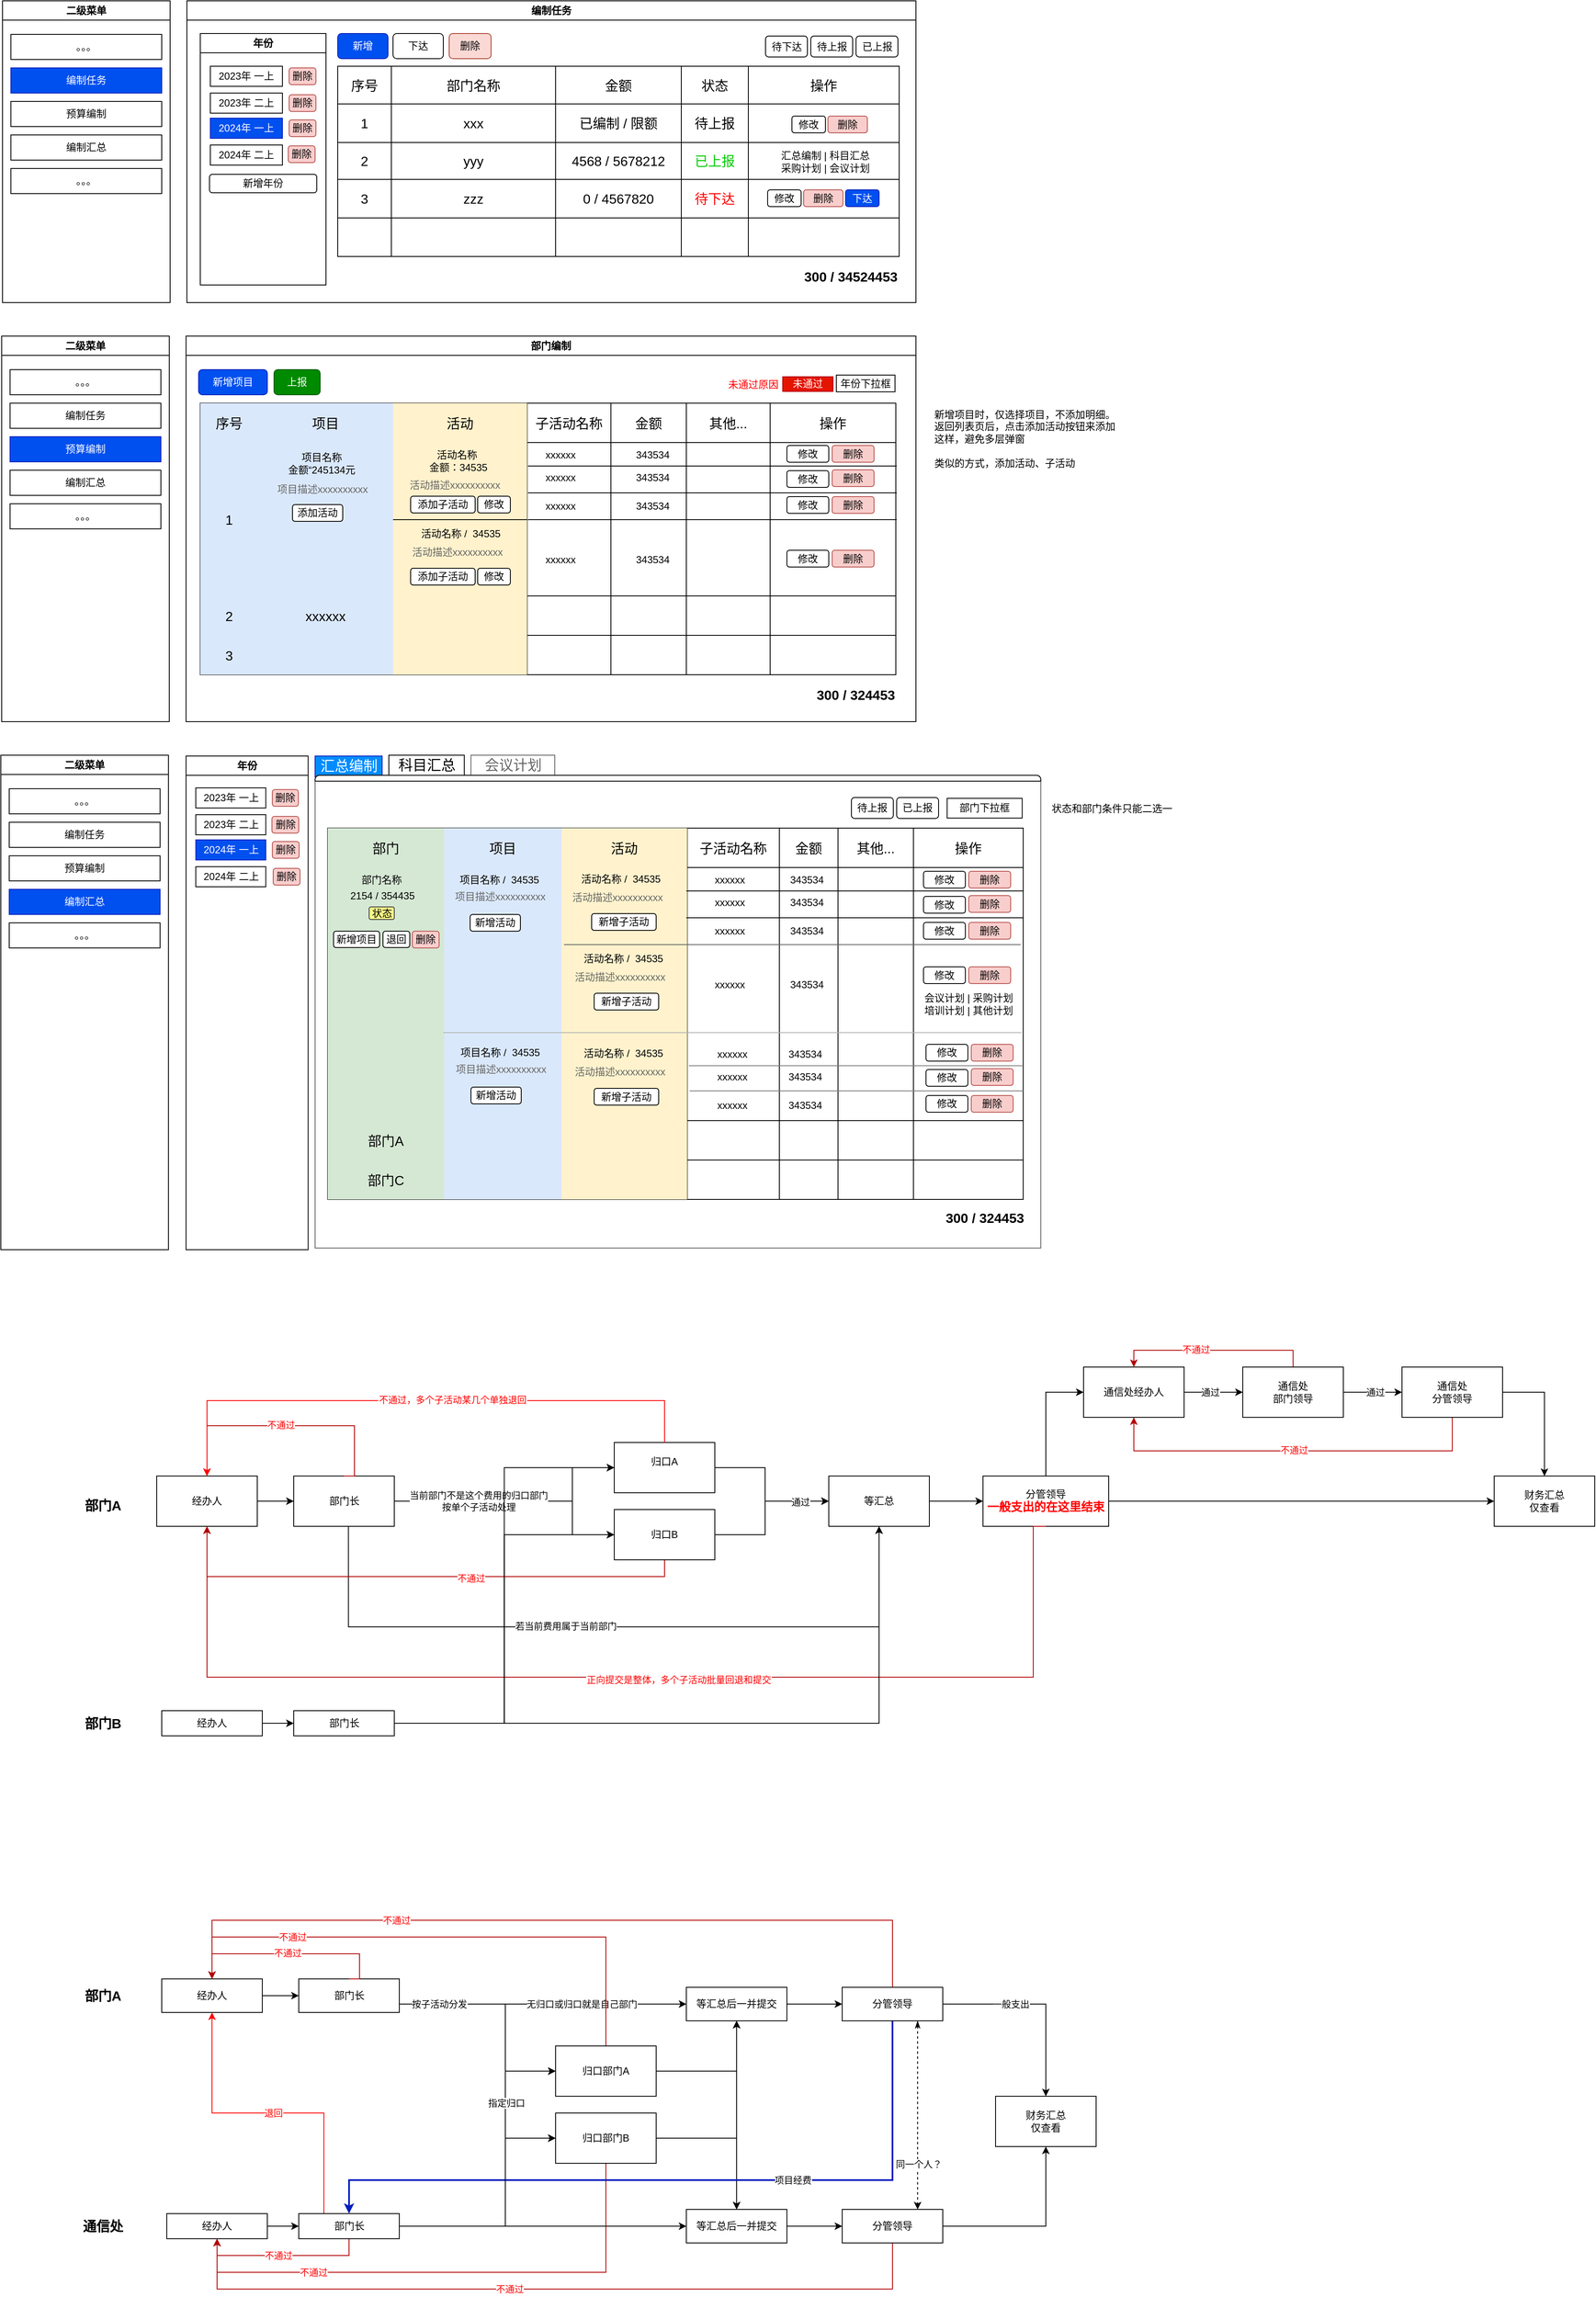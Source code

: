 <mxfile version="24.6.4" type="github">
  <diagram name="第 1 页" id="wPvDmN9R8L-Oju3Ta7TA">
    <mxGraphModel dx="1426" dy="793" grid="1" gridSize="10" guides="1" tooltips="1" connect="1" arrows="1" fold="1" page="1" pageScale="1" pageWidth="827" pageHeight="1169" math="0" shadow="0">
      <root>
        <mxCell id="0" />
        <mxCell id="1" parent="0" />
        <mxCell id="kLJGKbe1hVQjP4Zu41QE-1" value="编制任务" style="swimlane;whiteSpace=wrap;html=1;" parent="1" vertex="1">
          <mxGeometry x="390" y="80" width="870" height="360" as="geometry" />
        </mxCell>
        <mxCell id="kLJGKbe1hVQjP4Zu41QE-7" value="新增" style="rounded=1;whiteSpace=wrap;html=1;fillColor=#0050ef;fontColor=#ffffff;strokeColor=#001DBC;" parent="kLJGKbe1hVQjP4Zu41QE-1" vertex="1">
          <mxGeometry x="180" y="39" width="60" height="30" as="geometry" />
        </mxCell>
        <mxCell id="kLJGKbe1hVQjP4Zu41QE-28" value="" style="shape=table;startSize=0;container=1;collapsible=0;childLayout=tableLayout;fontSize=16;" parent="kLJGKbe1hVQjP4Zu41QE-1" vertex="1">
          <mxGeometry x="180" y="78" width="670" height="227" as="geometry" />
        </mxCell>
        <mxCell id="kLJGKbe1hVQjP4Zu41QE-53" value="" style="shape=tableRow;horizontal=0;startSize=0;swimlaneHead=0;swimlaneBody=0;strokeColor=inherit;top=0;left=0;bottom=0;right=0;collapsible=0;dropTarget=0;fillColor=none;points=[[0,0.5],[1,0.5]];portConstraint=eastwest;fontSize=16;" parent="kLJGKbe1hVQjP4Zu41QE-28" vertex="1">
          <mxGeometry width="670" height="45" as="geometry" />
        </mxCell>
        <mxCell id="kLJGKbe1hVQjP4Zu41QE-54" value="序号" style="shape=partialRectangle;html=1;whiteSpace=wrap;connectable=0;strokeColor=inherit;overflow=hidden;fillColor=none;top=0;left=0;bottom=0;right=0;pointerEvents=1;fontSize=16;" parent="kLJGKbe1hVQjP4Zu41QE-53" vertex="1">
          <mxGeometry width="64" height="45" as="geometry">
            <mxRectangle width="64" height="45" as="alternateBounds" />
          </mxGeometry>
        </mxCell>
        <mxCell id="kLJGKbe1hVQjP4Zu41QE-55" value="部门名称" style="shape=partialRectangle;html=1;whiteSpace=wrap;connectable=0;strokeColor=inherit;overflow=hidden;fillColor=none;top=0;left=0;bottom=0;right=0;pointerEvents=1;fontSize=16;" parent="kLJGKbe1hVQjP4Zu41QE-53" vertex="1">
          <mxGeometry x="64" width="196" height="45" as="geometry">
            <mxRectangle width="196" height="45" as="alternateBounds" />
          </mxGeometry>
        </mxCell>
        <mxCell id="kLJGKbe1hVQjP4Zu41QE-56" value="金额" style="shape=partialRectangle;html=1;whiteSpace=wrap;connectable=0;strokeColor=inherit;overflow=hidden;fillColor=none;top=0;left=0;bottom=0;right=0;pointerEvents=1;fontSize=16;" parent="kLJGKbe1hVQjP4Zu41QE-53" vertex="1">
          <mxGeometry x="260" width="150" height="45" as="geometry">
            <mxRectangle width="150" height="45" as="alternateBounds" />
          </mxGeometry>
        </mxCell>
        <mxCell id="kLJGKbe1hVQjP4Zu41QE-105" value="状态" style="shape=partialRectangle;html=1;whiteSpace=wrap;connectable=0;strokeColor=inherit;overflow=hidden;fillColor=none;top=0;left=0;bottom=0;right=0;pointerEvents=1;fontSize=16;" parent="kLJGKbe1hVQjP4Zu41QE-53" vertex="1">
          <mxGeometry x="410" width="80" height="45" as="geometry">
            <mxRectangle width="80" height="45" as="alternateBounds" />
          </mxGeometry>
        </mxCell>
        <mxCell id="kLJGKbe1hVQjP4Zu41QE-113" value="操作" style="shape=partialRectangle;html=1;whiteSpace=wrap;connectable=0;strokeColor=inherit;overflow=hidden;fillColor=none;top=0;left=0;bottom=0;right=0;pointerEvents=1;fontSize=16;" parent="kLJGKbe1hVQjP4Zu41QE-53" vertex="1">
          <mxGeometry x="490" width="180" height="45" as="geometry">
            <mxRectangle width="180" height="45" as="alternateBounds" />
          </mxGeometry>
        </mxCell>
        <mxCell id="kLJGKbe1hVQjP4Zu41QE-57" value="" style="shape=tableRow;horizontal=0;startSize=0;swimlaneHead=0;swimlaneBody=0;strokeColor=inherit;top=0;left=0;bottom=0;right=0;collapsible=0;dropTarget=0;fillColor=none;points=[[0,0.5],[1,0.5]];portConstraint=eastwest;fontSize=16;" parent="kLJGKbe1hVQjP4Zu41QE-28" vertex="1">
          <mxGeometry y="45" width="670" height="46" as="geometry" />
        </mxCell>
        <mxCell id="kLJGKbe1hVQjP4Zu41QE-58" value="1" style="shape=partialRectangle;html=1;whiteSpace=wrap;connectable=0;strokeColor=inherit;overflow=hidden;fillColor=none;top=0;left=0;bottom=0;right=0;pointerEvents=1;fontSize=16;" parent="kLJGKbe1hVQjP4Zu41QE-57" vertex="1">
          <mxGeometry width="64" height="46" as="geometry">
            <mxRectangle width="64" height="46" as="alternateBounds" />
          </mxGeometry>
        </mxCell>
        <mxCell id="kLJGKbe1hVQjP4Zu41QE-59" value="xxx" style="shape=partialRectangle;html=1;whiteSpace=wrap;connectable=0;strokeColor=inherit;overflow=hidden;fillColor=none;top=0;left=0;bottom=0;right=0;pointerEvents=1;fontSize=16;" parent="kLJGKbe1hVQjP4Zu41QE-57" vertex="1">
          <mxGeometry x="64" width="196" height="46" as="geometry">
            <mxRectangle width="196" height="46" as="alternateBounds" />
          </mxGeometry>
        </mxCell>
        <mxCell id="kLJGKbe1hVQjP4Zu41QE-60" value="已编制 / 限额" style="shape=partialRectangle;html=1;whiteSpace=wrap;connectable=0;strokeColor=inherit;overflow=hidden;fillColor=none;top=0;left=0;bottom=0;right=0;pointerEvents=1;fontSize=16;" parent="kLJGKbe1hVQjP4Zu41QE-57" vertex="1">
          <mxGeometry x="260" width="150" height="46" as="geometry">
            <mxRectangle width="150" height="46" as="alternateBounds" />
          </mxGeometry>
        </mxCell>
        <mxCell id="kLJGKbe1hVQjP4Zu41QE-106" value="待上报" style="shape=partialRectangle;html=1;whiteSpace=wrap;connectable=0;strokeColor=inherit;overflow=hidden;fillColor=none;top=0;left=0;bottom=0;right=0;pointerEvents=1;fontSize=16;" parent="kLJGKbe1hVQjP4Zu41QE-57" vertex="1">
          <mxGeometry x="410" width="80" height="46" as="geometry">
            <mxRectangle width="80" height="46" as="alternateBounds" />
          </mxGeometry>
        </mxCell>
        <mxCell id="kLJGKbe1hVQjP4Zu41QE-114" value="" style="shape=partialRectangle;html=1;whiteSpace=wrap;connectable=0;strokeColor=inherit;overflow=hidden;fillColor=none;top=0;left=0;bottom=0;right=0;pointerEvents=1;fontSize=12;" parent="kLJGKbe1hVQjP4Zu41QE-57" vertex="1">
          <mxGeometry x="490" width="180" height="46" as="geometry">
            <mxRectangle width="180" height="46" as="alternateBounds" />
          </mxGeometry>
        </mxCell>
        <mxCell id="kLJGKbe1hVQjP4Zu41QE-29" value="" style="shape=tableRow;horizontal=0;startSize=0;swimlaneHead=0;swimlaneBody=0;strokeColor=inherit;top=0;left=0;bottom=0;right=0;collapsible=0;dropTarget=0;fillColor=none;points=[[0,0.5],[1,0.5]];portConstraint=eastwest;fontSize=16;" parent="kLJGKbe1hVQjP4Zu41QE-28" vertex="1">
          <mxGeometry y="91" width="670" height="44" as="geometry" />
        </mxCell>
        <mxCell id="kLJGKbe1hVQjP4Zu41QE-30" value="2" style="shape=partialRectangle;html=1;whiteSpace=wrap;connectable=0;strokeColor=inherit;overflow=hidden;fillColor=none;top=0;left=0;bottom=0;right=0;pointerEvents=1;fontSize=16;" parent="kLJGKbe1hVQjP4Zu41QE-29" vertex="1">
          <mxGeometry width="64" height="44" as="geometry">
            <mxRectangle width="64" height="44" as="alternateBounds" />
          </mxGeometry>
        </mxCell>
        <mxCell id="kLJGKbe1hVQjP4Zu41QE-31" value="yyy" style="shape=partialRectangle;html=1;whiteSpace=wrap;connectable=0;strokeColor=inherit;overflow=hidden;fillColor=none;top=0;left=0;bottom=0;right=0;pointerEvents=1;fontSize=16;" parent="kLJGKbe1hVQjP4Zu41QE-29" vertex="1">
          <mxGeometry x="64" width="196" height="44" as="geometry">
            <mxRectangle width="196" height="44" as="alternateBounds" />
          </mxGeometry>
        </mxCell>
        <mxCell id="kLJGKbe1hVQjP4Zu41QE-32" value="4568 / 5678212" style="shape=partialRectangle;html=1;whiteSpace=wrap;connectable=0;strokeColor=inherit;overflow=hidden;fillColor=none;top=0;left=0;bottom=0;right=0;pointerEvents=1;fontSize=16;" parent="kLJGKbe1hVQjP4Zu41QE-29" vertex="1">
          <mxGeometry x="260" width="150" height="44" as="geometry">
            <mxRectangle width="150" height="44" as="alternateBounds" />
          </mxGeometry>
        </mxCell>
        <mxCell id="kLJGKbe1hVQjP4Zu41QE-107" value="&lt;font color=&quot;#00cc00&quot;&gt;已上报&lt;/font&gt;" style="shape=partialRectangle;html=1;whiteSpace=wrap;connectable=0;strokeColor=inherit;overflow=hidden;fillColor=none;top=0;left=0;bottom=0;right=0;pointerEvents=1;fontSize=16;" parent="kLJGKbe1hVQjP4Zu41QE-29" vertex="1">
          <mxGeometry x="410" width="80" height="44" as="geometry">
            <mxRectangle width="80" height="44" as="alternateBounds" />
          </mxGeometry>
        </mxCell>
        <mxCell id="kLJGKbe1hVQjP4Zu41QE-115" value="" style="shape=partialRectangle;html=1;whiteSpace=wrap;connectable=0;strokeColor=inherit;overflow=hidden;fillColor=none;top=0;left=0;bottom=0;right=0;pointerEvents=1;fontSize=16;align=left;" parent="kLJGKbe1hVQjP4Zu41QE-29" vertex="1">
          <mxGeometry x="490" width="180" height="44" as="geometry">
            <mxRectangle width="180" height="44" as="alternateBounds" />
          </mxGeometry>
        </mxCell>
        <mxCell id="kLJGKbe1hVQjP4Zu41QE-41" value="" style="shape=tableRow;horizontal=0;startSize=0;swimlaneHead=0;swimlaneBody=0;strokeColor=inherit;top=0;left=0;bottom=0;right=0;collapsible=0;dropTarget=0;fillColor=none;points=[[0,0.5],[1,0.5]];portConstraint=eastwest;fontSize=16;" parent="kLJGKbe1hVQjP4Zu41QE-28" vertex="1">
          <mxGeometry y="135" width="670" height="46" as="geometry" />
        </mxCell>
        <mxCell id="kLJGKbe1hVQjP4Zu41QE-42" value="3" style="shape=partialRectangle;html=1;whiteSpace=wrap;connectable=0;strokeColor=inherit;overflow=hidden;fillColor=none;top=0;left=0;bottom=0;right=0;pointerEvents=1;fontSize=16;" parent="kLJGKbe1hVQjP4Zu41QE-41" vertex="1">
          <mxGeometry width="64" height="46" as="geometry">
            <mxRectangle width="64" height="46" as="alternateBounds" />
          </mxGeometry>
        </mxCell>
        <mxCell id="kLJGKbe1hVQjP4Zu41QE-43" value="zzz" style="shape=partialRectangle;html=1;whiteSpace=wrap;connectable=0;strokeColor=inherit;overflow=hidden;fillColor=none;top=0;left=0;bottom=0;right=0;pointerEvents=1;fontSize=16;" parent="kLJGKbe1hVQjP4Zu41QE-41" vertex="1">
          <mxGeometry x="64" width="196" height="46" as="geometry">
            <mxRectangle width="196" height="46" as="alternateBounds" />
          </mxGeometry>
        </mxCell>
        <mxCell id="kLJGKbe1hVQjP4Zu41QE-44" value="0 / 4567820" style="shape=partialRectangle;html=1;whiteSpace=wrap;connectable=0;strokeColor=inherit;overflow=hidden;fillColor=none;top=0;left=0;bottom=0;right=0;pointerEvents=1;fontSize=16;" parent="kLJGKbe1hVQjP4Zu41QE-41" vertex="1">
          <mxGeometry x="260" width="150" height="46" as="geometry">
            <mxRectangle width="150" height="46" as="alternateBounds" />
          </mxGeometry>
        </mxCell>
        <mxCell id="kLJGKbe1hVQjP4Zu41QE-108" value="&lt;font color=&quot;#ff0000&quot;&gt;待下达&lt;/font&gt;" style="shape=partialRectangle;html=1;whiteSpace=wrap;connectable=0;strokeColor=inherit;overflow=hidden;fillColor=none;top=0;left=0;bottom=0;right=0;pointerEvents=1;fontSize=16;" parent="kLJGKbe1hVQjP4Zu41QE-41" vertex="1">
          <mxGeometry x="410" width="80" height="46" as="geometry">
            <mxRectangle width="80" height="46" as="alternateBounds" />
          </mxGeometry>
        </mxCell>
        <mxCell id="kLJGKbe1hVQjP4Zu41QE-116" style="shape=partialRectangle;html=1;whiteSpace=wrap;connectable=0;strokeColor=inherit;overflow=hidden;fillColor=none;top=0;left=0;bottom=0;right=0;pointerEvents=1;fontSize=16;" parent="kLJGKbe1hVQjP4Zu41QE-41" vertex="1">
          <mxGeometry x="490" width="180" height="46" as="geometry">
            <mxRectangle width="180" height="46" as="alternateBounds" />
          </mxGeometry>
        </mxCell>
        <mxCell id="kLJGKbe1hVQjP4Zu41QE-45" value="" style="shape=tableRow;horizontal=0;startSize=0;swimlaneHead=0;swimlaneBody=0;strokeColor=inherit;top=0;left=0;bottom=0;right=0;collapsible=0;dropTarget=0;fillColor=none;points=[[0,0.5],[1,0.5]];portConstraint=eastwest;fontSize=16;" parent="kLJGKbe1hVQjP4Zu41QE-28" vertex="1">
          <mxGeometry y="181" width="670" height="46" as="geometry" />
        </mxCell>
        <mxCell id="kLJGKbe1hVQjP4Zu41QE-46" value="" style="shape=partialRectangle;html=1;whiteSpace=wrap;connectable=0;strokeColor=inherit;overflow=hidden;fillColor=none;top=0;left=0;bottom=0;right=0;pointerEvents=1;fontSize=16;" parent="kLJGKbe1hVQjP4Zu41QE-45" vertex="1">
          <mxGeometry width="64" height="46" as="geometry">
            <mxRectangle width="64" height="46" as="alternateBounds" />
          </mxGeometry>
        </mxCell>
        <mxCell id="kLJGKbe1hVQjP4Zu41QE-47" value="" style="shape=partialRectangle;html=1;whiteSpace=wrap;connectable=0;strokeColor=inherit;overflow=hidden;fillColor=none;top=0;left=0;bottom=0;right=0;pointerEvents=1;fontSize=16;" parent="kLJGKbe1hVQjP4Zu41QE-45" vertex="1">
          <mxGeometry x="64" width="196" height="46" as="geometry">
            <mxRectangle width="196" height="46" as="alternateBounds" />
          </mxGeometry>
        </mxCell>
        <mxCell id="kLJGKbe1hVQjP4Zu41QE-48" value="" style="shape=partialRectangle;html=1;whiteSpace=wrap;connectable=0;strokeColor=inherit;overflow=hidden;fillColor=none;top=0;left=0;bottom=0;right=0;pointerEvents=1;fontSize=16;" parent="kLJGKbe1hVQjP4Zu41QE-45" vertex="1">
          <mxGeometry x="260" width="150" height="46" as="geometry">
            <mxRectangle width="150" height="46" as="alternateBounds" />
          </mxGeometry>
        </mxCell>
        <mxCell id="kLJGKbe1hVQjP4Zu41QE-111" style="shape=partialRectangle;html=1;whiteSpace=wrap;connectable=0;strokeColor=inherit;overflow=hidden;fillColor=none;top=0;left=0;bottom=0;right=0;pointerEvents=1;fontSize=16;" parent="kLJGKbe1hVQjP4Zu41QE-45" vertex="1">
          <mxGeometry x="410" width="80" height="46" as="geometry">
            <mxRectangle width="80" height="46" as="alternateBounds" />
          </mxGeometry>
        </mxCell>
        <mxCell id="kLJGKbe1hVQjP4Zu41QE-119" style="shape=partialRectangle;html=1;whiteSpace=wrap;connectable=0;strokeColor=inherit;overflow=hidden;fillColor=none;top=0;left=0;bottom=0;right=0;pointerEvents=1;fontSize=16;" parent="kLJGKbe1hVQjP4Zu41QE-45" vertex="1">
          <mxGeometry x="490" width="180" height="46" as="geometry">
            <mxRectangle width="180" height="46" as="alternateBounds" />
          </mxGeometry>
        </mxCell>
        <mxCell id="6Xh9w_Owfk05xHypsWYO-120" value="修改" style="rounded=1;whiteSpace=wrap;html=1;" parent="kLJGKbe1hVQjP4Zu41QE-1" vertex="1">
          <mxGeometry x="722" y="137.5" width="40" height="20" as="geometry" />
        </mxCell>
        <mxCell id="6Xh9w_Owfk05xHypsWYO-121" value="删除" style="rounded=1;whiteSpace=wrap;html=1;fillColor=#f8cecc;strokeColor=#b85450;" parent="kLJGKbe1hVQjP4Zu41QE-1" vertex="1">
          <mxGeometry x="765" y="137.5" width="47" height="20" as="geometry" />
        </mxCell>
        <mxCell id="6Xh9w_Owfk05xHypsWYO-124" value="&lt;span style=&quot;text-align: left;&quot;&gt;汇总编制 | 科目汇总&lt;/span&gt;&lt;div&gt;&lt;span style=&quot;text-align: left;&quot;&gt;采购&lt;/span&gt;&lt;span style=&quot;text-align: left; background-color: initial;&quot;&gt;计划 | 会议计划&lt;/span&gt;&lt;/div&gt;" style="text;html=1;align=center;verticalAlign=middle;whiteSpace=wrap;rounded=0;" parent="kLJGKbe1hVQjP4Zu41QE-1" vertex="1">
          <mxGeometry x="673" y="173" width="178" height="38" as="geometry" />
        </mxCell>
        <mxCell id="6Xh9w_Owfk05xHypsWYO-125" value="300 / 34524453" style="text;html=1;align=right;verticalAlign=middle;whiteSpace=wrap;rounded=0;fontSize=16;fontStyle=1" parent="kLJGKbe1hVQjP4Zu41QE-1" vertex="1">
          <mxGeometry x="691" y="314" width="159" height="30" as="geometry" />
        </mxCell>
        <mxCell id="6Xh9w_Owfk05xHypsWYO-139" value="年份" style="swimlane;whiteSpace=wrap;html=1;" parent="kLJGKbe1hVQjP4Zu41QE-1" vertex="1">
          <mxGeometry x="16" y="39" width="150" height="300" as="geometry" />
        </mxCell>
        <mxCell id="6Xh9w_Owfk05xHypsWYO-140" value="2023年 二上" style="rounded=0;whiteSpace=wrap;html=1;" parent="6Xh9w_Owfk05xHypsWYO-139" vertex="1">
          <mxGeometry x="12" y="71" width="86" height="24" as="geometry" />
        </mxCell>
        <mxCell id="6Xh9w_Owfk05xHypsWYO-141" value="新增年份" style="rounded=1;whiteSpace=wrap;html=1;" parent="6Xh9w_Owfk05xHypsWYO-139" vertex="1">
          <mxGeometry x="11" y="168" width="128" height="22" as="geometry" />
        </mxCell>
        <mxCell id="6Xh9w_Owfk05xHypsWYO-142" value="2023年 一上" style="rounded=0;whiteSpace=wrap;html=1;" parent="6Xh9w_Owfk05xHypsWYO-139" vertex="1">
          <mxGeometry x="12" y="39" width="86" height="24" as="geometry" />
        </mxCell>
        <mxCell id="6Xh9w_Owfk05xHypsWYO-146" value="2024年 二上" style="rounded=0;whiteSpace=wrap;html=1;" parent="6Xh9w_Owfk05xHypsWYO-139" vertex="1">
          <mxGeometry x="12" y="133" width="86" height="24" as="geometry" />
        </mxCell>
        <mxCell id="6Xh9w_Owfk05xHypsWYO-147" value="2024年 一上" style="rounded=0;whiteSpace=wrap;html=1;fillColor=#0050ef;strokeColor=#001DBC;fontColor=#ffffff;" parent="6Xh9w_Owfk05xHypsWYO-139" vertex="1">
          <mxGeometry x="12" y="101" width="86" height="24" as="geometry" />
        </mxCell>
        <mxCell id="6Xh9w_Owfk05xHypsWYO-239" value="删除" style="rounded=1;whiteSpace=wrap;html=1;fillColor=#f8cecc;strokeColor=#b85450;" parent="6Xh9w_Owfk05xHypsWYO-139" vertex="1">
          <mxGeometry x="106" y="41" width="32" height="20" as="geometry" />
        </mxCell>
        <mxCell id="6Xh9w_Owfk05xHypsWYO-240" value="删除" style="rounded=1;whiteSpace=wrap;html=1;fillColor=#f8cecc;strokeColor=#b85450;" parent="6Xh9w_Owfk05xHypsWYO-139" vertex="1">
          <mxGeometry x="106" y="73" width="32" height="20" as="geometry" />
        </mxCell>
        <mxCell id="6Xh9w_Owfk05xHypsWYO-241" value="删除" style="rounded=1;whiteSpace=wrap;html=1;fillColor=#f8cecc;strokeColor=#b85450;" parent="6Xh9w_Owfk05xHypsWYO-139" vertex="1">
          <mxGeometry x="106" y="103" width="32" height="20" as="geometry" />
        </mxCell>
        <mxCell id="6Xh9w_Owfk05xHypsWYO-143" value="修改" style="rounded=1;whiteSpace=wrap;html=1;" parent="kLJGKbe1hVQjP4Zu41QE-1" vertex="1">
          <mxGeometry x="693" y="225.5" width="40" height="20" as="geometry" />
        </mxCell>
        <mxCell id="6Xh9w_Owfk05xHypsWYO-144" value="删除" style="rounded=1;whiteSpace=wrap;html=1;fillColor=#f8cecc;strokeColor=#b85450;" parent="kLJGKbe1hVQjP4Zu41QE-1" vertex="1">
          <mxGeometry x="736" y="225.5" width="47" height="20" as="geometry" />
        </mxCell>
        <mxCell id="kLJGKbe1hVQjP4Zu41QE-11" value="待下达" style="rounded=1;whiteSpace=wrap;html=1;" parent="kLJGKbe1hVQjP4Zu41QE-1" vertex="1">
          <mxGeometry x="690.5" y="42" width="50" height="25" as="geometry" />
        </mxCell>
        <mxCell id="kLJGKbe1hVQjP4Zu41QE-13" value="已上报" style="rounded=1;whiteSpace=wrap;html=1;" parent="kLJGKbe1hVQjP4Zu41QE-1" vertex="1">
          <mxGeometry x="798.5" y="42" width="50" height="25" as="geometry" />
        </mxCell>
        <mxCell id="kLJGKbe1hVQjP4Zu41QE-12" value="待上报" style="rounded=1;whiteSpace=wrap;html=1;" parent="kLJGKbe1hVQjP4Zu41QE-1" vertex="1">
          <mxGeometry x="744.5" y="42" width="50" height="25" as="geometry" />
        </mxCell>
        <mxCell id="6Xh9w_Owfk05xHypsWYO-145" value="下达" style="rounded=1;whiteSpace=wrap;html=1;fillColor=#0050ef;fontColor=#ffffff;strokeColor=#001DBC;" parent="kLJGKbe1hVQjP4Zu41QE-1" vertex="1">
          <mxGeometry x="786" y="225.5" width="40" height="20" as="geometry" />
        </mxCell>
        <mxCell id="6Xh9w_Owfk05xHypsWYO-399" value="删除" style="rounded=1;whiteSpace=wrap;html=1;fillColor=#fad9d5;strokeColor=#ae4132;" parent="kLJGKbe1hVQjP4Zu41QE-1" vertex="1">
          <mxGeometry x="313" y="39" width="50" height="30" as="geometry" />
        </mxCell>
        <mxCell id="6Xh9w_Owfk05xHypsWYO-401" value="下达" style="rounded=1;whiteSpace=wrap;html=1;" parent="kLJGKbe1hVQjP4Zu41QE-1" vertex="1">
          <mxGeometry x="246" y="39" width="60" height="30" as="geometry" />
        </mxCell>
        <mxCell id="6Xh9w_Owfk05xHypsWYO-1" value="二级菜单" style="swimlane;whiteSpace=wrap;html=1;" parent="1" vertex="1">
          <mxGeometry x="170" y="80" width="200" height="360" as="geometry" />
        </mxCell>
        <mxCell id="kLJGKbe1hVQjP4Zu41QE-2" value="编制任务" style="rounded=0;whiteSpace=wrap;html=1;fillColor=#0050ef;fontColor=#ffffff;strokeColor=#001DBC;" parent="6Xh9w_Owfk05xHypsWYO-1" vertex="1">
          <mxGeometry x="10" y="80" width="180" height="30" as="geometry" />
        </mxCell>
        <mxCell id="6Xh9w_Owfk05xHypsWYO-2" value="。。。" style="rounded=0;whiteSpace=wrap;html=1;" parent="6Xh9w_Owfk05xHypsWYO-1" vertex="1">
          <mxGeometry x="10" y="40" width="180" height="30" as="geometry" />
        </mxCell>
        <mxCell id="6Xh9w_Owfk05xHypsWYO-3" value="预算编制" style="rounded=0;whiteSpace=wrap;html=1;" parent="6Xh9w_Owfk05xHypsWYO-1" vertex="1">
          <mxGeometry x="10" y="120" width="180" height="30" as="geometry" />
        </mxCell>
        <mxCell id="6Xh9w_Owfk05xHypsWYO-4" value="编制汇总" style="rounded=0;whiteSpace=wrap;html=1;" parent="6Xh9w_Owfk05xHypsWYO-1" vertex="1">
          <mxGeometry x="10" y="160" width="180" height="30" as="geometry" />
        </mxCell>
        <mxCell id="6Xh9w_Owfk05xHypsWYO-5" value="。。。" style="rounded=0;whiteSpace=wrap;html=1;" parent="6Xh9w_Owfk05xHypsWYO-1" vertex="1">
          <mxGeometry x="10" y="200" width="180" height="30" as="geometry" />
        </mxCell>
        <mxCell id="6Xh9w_Owfk05xHypsWYO-6" value="部门编制" style="swimlane;whiteSpace=wrap;html=1;startSize=23;" parent="1" vertex="1">
          <mxGeometry x="389" y="480" width="871" height="460" as="geometry" />
        </mxCell>
        <mxCell id="6Xh9w_Owfk05xHypsWYO-7" value="新增项目" style="rounded=1;whiteSpace=wrap;html=1;fillColor=#0050ef;fontColor=#ffffff;strokeColor=#001DBC;" parent="6Xh9w_Owfk05xHypsWYO-6" vertex="1">
          <mxGeometry x="15" y="40" width="82" height="30" as="geometry" />
        </mxCell>
        <mxCell id="6Xh9w_Owfk05xHypsWYO-10" value="" style="shape=table;startSize=0;container=1;collapsible=0;childLayout=tableLayout;fontSize=16;" parent="6Xh9w_Owfk05xHypsWYO-6" vertex="1">
          <mxGeometry x="17" y="80" width="830" height="324" as="geometry" />
        </mxCell>
        <mxCell id="6Xh9w_Owfk05xHypsWYO-11" value="" style="shape=tableRow;horizontal=0;startSize=0;swimlaneHead=0;swimlaneBody=0;strokeColor=inherit;top=0;left=0;bottom=0;right=0;collapsible=0;dropTarget=0;fillColor=none;points=[[0,0.5],[1,0.5]];portConstraint=eastwest;fontSize=16;" parent="6Xh9w_Owfk05xHypsWYO-10" vertex="1">
          <mxGeometry width="830" height="47" as="geometry" />
        </mxCell>
        <mxCell id="6Xh9w_Owfk05xHypsWYO-12" value="序号" style="shape=partialRectangle;html=1;whiteSpace=wrap;connectable=0;strokeColor=#6c8ebf;overflow=hidden;fillColor=#dae8fc;top=0;left=0;bottom=0;right=0;pointerEvents=1;fontSize=16;" parent="6Xh9w_Owfk05xHypsWYO-11" vertex="1">
          <mxGeometry width="69" height="47" as="geometry">
            <mxRectangle width="69" height="47" as="alternateBounds" />
          </mxGeometry>
        </mxCell>
        <mxCell id="6Xh9w_Owfk05xHypsWYO-13" value="项目" style="shape=partialRectangle;html=1;whiteSpace=wrap;connectable=0;strokeColor=#6c8ebf;overflow=hidden;fillColor=#dae8fc;top=0;left=0;bottom=0;right=0;pointerEvents=1;fontSize=16;" parent="6Xh9w_Owfk05xHypsWYO-11" vertex="1">
          <mxGeometry x="69" width="161" height="47" as="geometry">
            <mxRectangle width="161" height="47" as="alternateBounds" />
          </mxGeometry>
        </mxCell>
        <mxCell id="6Xh9w_Owfk05xHypsWYO-14" value="活动" style="shape=partialRectangle;html=1;whiteSpace=wrap;connectable=0;strokeColor=#d6b656;overflow=hidden;fillColor=#fff2cc;top=0;left=0;bottom=0;right=0;pointerEvents=1;fontSize=16;" parent="6Xh9w_Owfk05xHypsWYO-11" vertex="1">
          <mxGeometry x="230" width="160" height="47" as="geometry">
            <mxRectangle width="160" height="47" as="alternateBounds" />
          </mxGeometry>
        </mxCell>
        <mxCell id="6Xh9w_Owfk05xHypsWYO-15" value="子活动名称" style="shape=partialRectangle;html=1;whiteSpace=wrap;connectable=0;strokeColor=inherit;overflow=hidden;fillColor=none;top=0;left=0;bottom=0;right=0;pointerEvents=1;fontSize=16;" parent="6Xh9w_Owfk05xHypsWYO-11" vertex="1">
          <mxGeometry x="390" width="100" height="47" as="geometry">
            <mxRectangle width="100" height="47" as="alternateBounds" />
          </mxGeometry>
        </mxCell>
        <mxCell id="6Xh9w_Owfk05xHypsWYO-16" value="金额" style="shape=partialRectangle;html=1;whiteSpace=wrap;connectable=0;strokeColor=inherit;overflow=hidden;fillColor=none;top=0;left=0;bottom=0;right=0;pointerEvents=1;fontSize=16;" parent="6Xh9w_Owfk05xHypsWYO-11" vertex="1">
          <mxGeometry x="490" width="90" height="47" as="geometry">
            <mxRectangle width="90" height="47" as="alternateBounds" />
          </mxGeometry>
        </mxCell>
        <mxCell id="6Xh9w_Owfk05xHypsWYO-67" value="其他..." style="shape=partialRectangle;html=1;whiteSpace=wrap;connectable=0;strokeColor=inherit;overflow=hidden;fillColor=none;top=0;left=0;bottom=0;right=0;pointerEvents=1;fontSize=16;" parent="6Xh9w_Owfk05xHypsWYO-11" vertex="1">
          <mxGeometry x="580" width="100" height="47" as="geometry">
            <mxRectangle width="100" height="47" as="alternateBounds" />
          </mxGeometry>
        </mxCell>
        <mxCell id="6Xh9w_Owfk05xHypsWYO-97" value="操作" style="shape=partialRectangle;html=1;whiteSpace=wrap;connectable=0;strokeColor=inherit;overflow=hidden;fillColor=none;top=0;left=0;bottom=0;right=0;pointerEvents=1;fontSize=16;" parent="6Xh9w_Owfk05xHypsWYO-11" vertex="1">
          <mxGeometry x="680" width="150" height="47" as="geometry">
            <mxRectangle width="150" height="47" as="alternateBounds" />
          </mxGeometry>
        </mxCell>
        <mxCell id="6Xh9w_Owfk05xHypsWYO-17" value="" style="shape=tableRow;horizontal=0;startSize=0;swimlaneHead=0;swimlaneBody=0;strokeColor=inherit;top=0;left=0;bottom=0;right=0;collapsible=0;dropTarget=0;fillColor=none;points=[[0,0.5],[1,0.5]];portConstraint=eastwest;fontSize=16;" parent="6Xh9w_Owfk05xHypsWYO-10" vertex="1">
          <mxGeometry y="47" width="830" height="183" as="geometry" />
        </mxCell>
        <mxCell id="6Xh9w_Owfk05xHypsWYO-18" value="1" style="shape=partialRectangle;html=1;whiteSpace=wrap;connectable=0;strokeColor=#6c8ebf;overflow=hidden;fillColor=#dae8fc;top=0;left=0;bottom=0;right=0;pointerEvents=1;fontSize=16;" parent="6Xh9w_Owfk05xHypsWYO-17" vertex="1">
          <mxGeometry width="69" height="183" as="geometry">
            <mxRectangle width="69" height="183" as="alternateBounds" />
          </mxGeometry>
        </mxCell>
        <mxCell id="6Xh9w_Owfk05xHypsWYO-19" value="" style="shape=partialRectangle;html=1;whiteSpace=wrap;connectable=0;strokeColor=#6c8ebf;overflow=hidden;fillColor=#dae8fc;top=0;left=0;bottom=0;right=0;pointerEvents=1;fontSize=16;" parent="6Xh9w_Owfk05xHypsWYO-17" vertex="1">
          <mxGeometry x="69" width="161" height="183" as="geometry">
            <mxRectangle width="161" height="183" as="alternateBounds" />
          </mxGeometry>
        </mxCell>
        <mxCell id="6Xh9w_Owfk05xHypsWYO-20" value="" style="shape=partialRectangle;html=1;whiteSpace=wrap;connectable=0;strokeColor=#d6b656;overflow=hidden;fillColor=#fff2cc;top=0;left=0;bottom=0;right=0;pointerEvents=1;fontSize=16;" parent="6Xh9w_Owfk05xHypsWYO-17" vertex="1">
          <mxGeometry x="230" width="160" height="183" as="geometry">
            <mxRectangle width="160" height="183" as="alternateBounds" />
          </mxGeometry>
        </mxCell>
        <mxCell id="6Xh9w_Owfk05xHypsWYO-21" value="" style="shape=partialRectangle;html=1;whiteSpace=wrap;connectable=0;strokeColor=inherit;overflow=hidden;fillColor=none;top=0;left=0;bottom=0;right=0;pointerEvents=1;fontSize=16;" parent="6Xh9w_Owfk05xHypsWYO-17" vertex="1">
          <mxGeometry x="390" width="100" height="183" as="geometry">
            <mxRectangle width="100" height="183" as="alternateBounds" />
          </mxGeometry>
        </mxCell>
        <mxCell id="6Xh9w_Owfk05xHypsWYO-22" value="" style="shape=partialRectangle;html=1;whiteSpace=wrap;connectable=0;strokeColor=inherit;overflow=hidden;fillColor=none;top=0;left=0;bottom=0;right=0;pointerEvents=1;fontSize=12;" parent="6Xh9w_Owfk05xHypsWYO-17" vertex="1">
          <mxGeometry x="490" width="90" height="183" as="geometry">
            <mxRectangle width="90" height="183" as="alternateBounds" />
          </mxGeometry>
        </mxCell>
        <mxCell id="6Xh9w_Owfk05xHypsWYO-68" style="shape=partialRectangle;html=1;whiteSpace=wrap;connectable=0;strokeColor=inherit;overflow=hidden;fillColor=none;top=0;left=0;bottom=0;right=0;pointerEvents=1;fontSize=12;" parent="6Xh9w_Owfk05xHypsWYO-17" vertex="1">
          <mxGeometry x="580" width="100" height="183" as="geometry">
            <mxRectangle width="100" height="183" as="alternateBounds" />
          </mxGeometry>
        </mxCell>
        <mxCell id="6Xh9w_Owfk05xHypsWYO-98" style="shape=partialRectangle;html=1;whiteSpace=wrap;connectable=0;strokeColor=inherit;overflow=hidden;fillColor=none;top=0;left=0;bottom=0;right=0;pointerEvents=1;fontSize=12;" parent="6Xh9w_Owfk05xHypsWYO-17" vertex="1">
          <mxGeometry x="680" width="150" height="183" as="geometry">
            <mxRectangle width="150" height="183" as="alternateBounds" />
          </mxGeometry>
        </mxCell>
        <mxCell id="6Xh9w_Owfk05xHypsWYO-23" value="" style="shape=tableRow;horizontal=0;startSize=0;swimlaneHead=0;swimlaneBody=0;strokeColor=inherit;top=0;left=0;bottom=0;right=0;collapsible=0;dropTarget=0;fillColor=none;points=[[0,0.5],[1,0.5]];portConstraint=eastwest;fontSize=16;" parent="6Xh9w_Owfk05xHypsWYO-10" vertex="1">
          <mxGeometry y="230" width="830" height="47" as="geometry" />
        </mxCell>
        <mxCell id="6Xh9w_Owfk05xHypsWYO-24" value="2" style="shape=partialRectangle;html=1;whiteSpace=wrap;connectable=0;strokeColor=#6c8ebf;overflow=hidden;fillColor=#dae8fc;top=0;left=0;bottom=0;right=0;pointerEvents=1;fontSize=16;" parent="6Xh9w_Owfk05xHypsWYO-23" vertex="1">
          <mxGeometry width="69" height="47" as="geometry">
            <mxRectangle width="69" height="47" as="alternateBounds" />
          </mxGeometry>
        </mxCell>
        <mxCell id="6Xh9w_Owfk05xHypsWYO-25" value="xxxxxx" style="shape=partialRectangle;html=1;whiteSpace=wrap;connectable=0;strokeColor=#6c8ebf;overflow=hidden;fillColor=#dae8fc;top=0;left=0;bottom=0;right=0;pointerEvents=1;fontSize=16;" parent="6Xh9w_Owfk05xHypsWYO-23" vertex="1">
          <mxGeometry x="69" width="161" height="47" as="geometry">
            <mxRectangle width="161" height="47" as="alternateBounds" />
          </mxGeometry>
        </mxCell>
        <mxCell id="6Xh9w_Owfk05xHypsWYO-26" value="" style="shape=partialRectangle;html=1;whiteSpace=wrap;connectable=0;strokeColor=#d6b656;overflow=hidden;fillColor=#fff2cc;top=0;left=0;bottom=0;right=0;pointerEvents=1;fontSize=16;" parent="6Xh9w_Owfk05xHypsWYO-23" vertex="1">
          <mxGeometry x="230" width="160" height="47" as="geometry">
            <mxRectangle width="160" height="47" as="alternateBounds" />
          </mxGeometry>
        </mxCell>
        <mxCell id="6Xh9w_Owfk05xHypsWYO-27" value="" style="shape=partialRectangle;html=1;whiteSpace=wrap;connectable=0;strokeColor=inherit;overflow=hidden;fillColor=none;top=0;left=0;bottom=0;right=0;pointerEvents=1;fontSize=16;" parent="6Xh9w_Owfk05xHypsWYO-23" vertex="1">
          <mxGeometry x="390" width="100" height="47" as="geometry">
            <mxRectangle width="100" height="47" as="alternateBounds" />
          </mxGeometry>
        </mxCell>
        <mxCell id="6Xh9w_Owfk05xHypsWYO-28" value="" style="shape=partialRectangle;html=1;whiteSpace=wrap;connectable=0;strokeColor=inherit;overflow=hidden;fillColor=none;top=0;left=0;bottom=0;right=0;pointerEvents=1;fontSize=16;" parent="6Xh9w_Owfk05xHypsWYO-23" vertex="1">
          <mxGeometry x="490" width="90" height="47" as="geometry">
            <mxRectangle width="90" height="47" as="alternateBounds" />
          </mxGeometry>
        </mxCell>
        <mxCell id="6Xh9w_Owfk05xHypsWYO-69" style="shape=partialRectangle;html=1;whiteSpace=wrap;connectable=0;strokeColor=inherit;overflow=hidden;fillColor=none;top=0;left=0;bottom=0;right=0;pointerEvents=1;fontSize=16;" parent="6Xh9w_Owfk05xHypsWYO-23" vertex="1">
          <mxGeometry x="580" width="100" height="47" as="geometry">
            <mxRectangle width="100" height="47" as="alternateBounds" />
          </mxGeometry>
        </mxCell>
        <mxCell id="6Xh9w_Owfk05xHypsWYO-99" style="shape=partialRectangle;html=1;whiteSpace=wrap;connectable=0;strokeColor=inherit;overflow=hidden;fillColor=none;top=0;left=0;bottom=0;right=0;pointerEvents=1;fontSize=16;" parent="6Xh9w_Owfk05xHypsWYO-23" vertex="1">
          <mxGeometry x="680" width="150" height="47" as="geometry">
            <mxRectangle width="150" height="47" as="alternateBounds" />
          </mxGeometry>
        </mxCell>
        <mxCell id="6Xh9w_Owfk05xHypsWYO-29" value="" style="shape=tableRow;horizontal=0;startSize=0;swimlaneHead=0;swimlaneBody=0;strokeColor=inherit;top=0;left=0;bottom=0;right=0;collapsible=0;dropTarget=0;fillColor=none;points=[[0,0.5],[1,0.5]];portConstraint=eastwest;fontSize=16;" parent="6Xh9w_Owfk05xHypsWYO-10" vertex="1">
          <mxGeometry y="277" width="830" height="47" as="geometry" />
        </mxCell>
        <mxCell id="6Xh9w_Owfk05xHypsWYO-30" value="3" style="shape=partialRectangle;html=1;whiteSpace=wrap;connectable=0;strokeColor=#6c8ebf;overflow=hidden;fillColor=#dae8fc;top=0;left=0;bottom=0;right=0;pointerEvents=1;fontSize=16;" parent="6Xh9w_Owfk05xHypsWYO-29" vertex="1">
          <mxGeometry width="69" height="47" as="geometry">
            <mxRectangle width="69" height="47" as="alternateBounds" />
          </mxGeometry>
        </mxCell>
        <mxCell id="6Xh9w_Owfk05xHypsWYO-31" value="" style="shape=partialRectangle;html=1;whiteSpace=wrap;connectable=0;strokeColor=#6c8ebf;overflow=hidden;fillColor=#dae8fc;top=0;left=0;bottom=0;right=0;pointerEvents=1;fontSize=16;" parent="6Xh9w_Owfk05xHypsWYO-29" vertex="1">
          <mxGeometry x="69" width="161" height="47" as="geometry">
            <mxRectangle width="161" height="47" as="alternateBounds" />
          </mxGeometry>
        </mxCell>
        <mxCell id="6Xh9w_Owfk05xHypsWYO-32" value="" style="shape=partialRectangle;html=1;whiteSpace=wrap;connectable=0;strokeColor=#d6b656;overflow=hidden;fillColor=#fff2cc;top=0;left=0;bottom=0;right=0;pointerEvents=1;fontSize=16;" parent="6Xh9w_Owfk05xHypsWYO-29" vertex="1">
          <mxGeometry x="230" width="160" height="47" as="geometry">
            <mxRectangle width="160" height="47" as="alternateBounds" />
          </mxGeometry>
        </mxCell>
        <mxCell id="6Xh9w_Owfk05xHypsWYO-33" value="" style="shape=partialRectangle;html=1;whiteSpace=wrap;connectable=0;strokeColor=inherit;overflow=hidden;fillColor=none;top=0;left=0;bottom=0;right=0;pointerEvents=1;fontSize=16;" parent="6Xh9w_Owfk05xHypsWYO-29" vertex="1">
          <mxGeometry x="390" width="100" height="47" as="geometry">
            <mxRectangle width="100" height="47" as="alternateBounds" />
          </mxGeometry>
        </mxCell>
        <mxCell id="6Xh9w_Owfk05xHypsWYO-34" style="shape=partialRectangle;html=1;whiteSpace=wrap;connectable=0;strokeColor=inherit;overflow=hidden;fillColor=none;top=0;left=0;bottom=0;right=0;pointerEvents=1;fontSize=16;" parent="6Xh9w_Owfk05xHypsWYO-29" vertex="1">
          <mxGeometry x="490" width="90" height="47" as="geometry">
            <mxRectangle width="90" height="47" as="alternateBounds" />
          </mxGeometry>
        </mxCell>
        <mxCell id="6Xh9w_Owfk05xHypsWYO-70" style="shape=partialRectangle;html=1;whiteSpace=wrap;connectable=0;strokeColor=inherit;overflow=hidden;fillColor=none;top=0;left=0;bottom=0;right=0;pointerEvents=1;fontSize=16;" parent="6Xh9w_Owfk05xHypsWYO-29" vertex="1">
          <mxGeometry x="580" width="100" height="47" as="geometry">
            <mxRectangle width="100" height="47" as="alternateBounds" />
          </mxGeometry>
        </mxCell>
        <mxCell id="6Xh9w_Owfk05xHypsWYO-100" style="shape=partialRectangle;html=1;whiteSpace=wrap;connectable=0;strokeColor=inherit;overflow=hidden;fillColor=none;top=0;left=0;bottom=0;right=0;pointerEvents=1;fontSize=16;" parent="6Xh9w_Owfk05xHypsWYO-29" vertex="1">
          <mxGeometry x="680" width="150" height="47" as="geometry">
            <mxRectangle width="150" height="47" as="alternateBounds" />
          </mxGeometry>
        </mxCell>
        <mxCell id="6Xh9w_Owfk05xHypsWYO-59" value="年份下拉框" style="rounded=0;whiteSpace=wrap;html=1;" parent="6Xh9w_Owfk05xHypsWYO-6" vertex="1">
          <mxGeometry x="776" y="46.5" width="70" height="20" as="geometry" />
        </mxCell>
        <mxCell id="6Xh9w_Owfk05xHypsWYO-75" value="项目名称&lt;div&gt;金额“245134元&lt;/div&gt;" style="text;html=1;align=center;verticalAlign=middle;whiteSpace=wrap;rounded=0;" parent="6Xh9w_Owfk05xHypsWYO-6" vertex="1">
          <mxGeometry x="97" y="133" width="130" height="37" as="geometry" />
        </mxCell>
        <mxCell id="6Xh9w_Owfk05xHypsWYO-77" value="添加活动" style="rounded=1;whiteSpace=wrap;html=1;" parent="6Xh9w_Owfk05xHypsWYO-6" vertex="1">
          <mxGeometry x="127" y="201" width="60" height="20" as="geometry" />
        </mxCell>
        <mxCell id="6Xh9w_Owfk05xHypsWYO-78" value="未通过原因" style="text;html=1;align=right;verticalAlign=middle;whiteSpace=wrap;rounded=0;fontColor=#FF0000;" parent="6Xh9w_Owfk05xHypsWYO-6" vertex="1">
          <mxGeometry x="599" y="49.5" width="110" height="16.5" as="geometry" />
        </mxCell>
        <mxCell id="6Xh9w_Owfk05xHypsWYO-80" value="300 / 324453" style="text;html=1;align=right;verticalAlign=middle;whiteSpace=wrap;rounded=0;fontSize=16;fontStyle=1" parent="6Xh9w_Owfk05xHypsWYO-6" vertex="1">
          <mxGeometry x="738" y="413" width="110" height="30" as="geometry" />
        </mxCell>
        <mxCell id="6Xh9w_Owfk05xHypsWYO-81" value="未通过" style="text;html=1;align=center;verticalAlign=middle;whiteSpace=wrap;rounded=0;fillColor=#e51400;fontColor=#ffffff;strokeColor=#B20000;" parent="6Xh9w_Owfk05xHypsWYO-6" vertex="1">
          <mxGeometry x="712" y="48.5" width="60" height="17.5" as="geometry" />
        </mxCell>
        <mxCell id="6Xh9w_Owfk05xHypsWYO-88" value="" style="line;strokeWidth=1;html=1;" parent="6Xh9w_Owfk05xHypsWYO-6" vertex="1">
          <mxGeometry x="247" y="214" width="160" height="10" as="geometry" />
        </mxCell>
        <mxCell id="6Xh9w_Owfk05xHypsWYO-92" value="" style="line;strokeWidth=1;html=1;" parent="6Xh9w_Owfk05xHypsWYO-6" vertex="1">
          <mxGeometry x="408" y="150" width="440" height="10" as="geometry" />
        </mxCell>
        <mxCell id="6Xh9w_Owfk05xHypsWYO-95" value="xxxxxx" style="text;html=1;align=center;verticalAlign=middle;whiteSpace=wrap;rounded=0;" parent="6Xh9w_Owfk05xHypsWYO-6" vertex="1">
          <mxGeometry x="417" y="126.5" width="60" height="30" as="geometry" />
        </mxCell>
        <mxCell id="6Xh9w_Owfk05xHypsWYO-96" value="343534" style="text;html=1;align=center;verticalAlign=middle;whiteSpace=wrap;rounded=0;" parent="6Xh9w_Owfk05xHypsWYO-6" vertex="1">
          <mxGeometry x="527" y="126.5" width="60" height="30" as="geometry" />
        </mxCell>
        <mxCell id="6Xh9w_Owfk05xHypsWYO-102" value="修改" style="rounded=1;whiteSpace=wrap;html=1;" parent="6Xh9w_Owfk05xHypsWYO-6" vertex="1">
          <mxGeometry x="717" y="130.5" width="50" height="20" as="geometry" />
        </mxCell>
        <mxCell id="6Xh9w_Owfk05xHypsWYO-83" value="添加子活动" style="rounded=1;whiteSpace=wrap;html=1;" parent="6Xh9w_Owfk05xHypsWYO-6" vertex="1">
          <mxGeometry x="268" y="191" width="77" height="20" as="geometry" />
        </mxCell>
        <mxCell id="6Xh9w_Owfk05xHypsWYO-316" value="修改" style="rounded=1;whiteSpace=wrap;html=1;" parent="6Xh9w_Owfk05xHypsWYO-6" vertex="1">
          <mxGeometry x="348" y="191" width="39" height="20" as="geometry" />
        </mxCell>
        <mxCell id="6Xh9w_Owfk05xHypsWYO-90" value="添加子活动" style="rounded=1;whiteSpace=wrap;html=1;" parent="6Xh9w_Owfk05xHypsWYO-6" vertex="1">
          <mxGeometry x="268" y="277" width="77" height="20" as="geometry" />
        </mxCell>
        <mxCell id="6Xh9w_Owfk05xHypsWYO-317" value="修改" style="rounded=1;whiteSpace=wrap;html=1;" parent="6Xh9w_Owfk05xHypsWYO-6" vertex="1">
          <mxGeometry x="348" y="277" width="39" height="20" as="geometry" />
        </mxCell>
        <mxCell id="6Xh9w_Owfk05xHypsWYO-388" value="上报" style="rounded=1;whiteSpace=wrap;html=1;fillColor=#008a00;strokeColor=#005700;fontColor=#ffffff;" parent="6Xh9w_Owfk05xHypsWYO-6" vertex="1">
          <mxGeometry x="105" y="40" width="55" height="30" as="geometry" />
        </mxCell>
        <mxCell id="6Xh9w_Owfk05xHypsWYO-61" value="二级菜单" style="swimlane;whiteSpace=wrap;html=1;" parent="1" vertex="1">
          <mxGeometry x="169" y="480" width="200" height="460" as="geometry" />
        </mxCell>
        <mxCell id="6Xh9w_Owfk05xHypsWYO-62" value="编制任务" style="rounded=0;whiteSpace=wrap;html=1;" parent="6Xh9w_Owfk05xHypsWYO-61" vertex="1">
          <mxGeometry x="10" y="80" width="180" height="30" as="geometry" />
        </mxCell>
        <mxCell id="6Xh9w_Owfk05xHypsWYO-63" value="。。。" style="rounded=0;whiteSpace=wrap;html=1;" parent="6Xh9w_Owfk05xHypsWYO-61" vertex="1">
          <mxGeometry x="10" y="40" width="180" height="30" as="geometry" />
        </mxCell>
        <mxCell id="6Xh9w_Owfk05xHypsWYO-64" value="预算编制" style="rounded=0;whiteSpace=wrap;html=1;fillColor=#0050ef;fontColor=#ffffff;strokeColor=#001DBC;" parent="6Xh9w_Owfk05xHypsWYO-61" vertex="1">
          <mxGeometry x="10" y="120" width="180" height="30" as="geometry" />
        </mxCell>
        <mxCell id="6Xh9w_Owfk05xHypsWYO-65" value="编制汇总" style="rounded=0;whiteSpace=wrap;html=1;" parent="6Xh9w_Owfk05xHypsWYO-61" vertex="1">
          <mxGeometry x="10" y="160" width="180" height="30" as="geometry" />
        </mxCell>
        <mxCell id="6Xh9w_Owfk05xHypsWYO-66" value="。。。" style="rounded=0;whiteSpace=wrap;html=1;" parent="6Xh9w_Owfk05xHypsWYO-61" vertex="1">
          <mxGeometry x="10" y="200" width="180" height="30" as="geometry" />
        </mxCell>
        <mxCell id="6Xh9w_Owfk05xHypsWYO-82" value="活动名称&amp;nbsp;&lt;div&gt;金额：34535&lt;/div&gt;" style="text;html=1;align=center;verticalAlign=middle;whiteSpace=wrap;rounded=0;" parent="1" vertex="1">
          <mxGeometry x="649" y="609" width="130" height="39" as="geometry" />
        </mxCell>
        <mxCell id="6Xh9w_Owfk05xHypsWYO-85" value="项目描述xxxxxxxxxx" style="text;html=1;align=center;verticalAlign=middle;whiteSpace=wrap;rounded=0;fontColor=#666666;" parent="1" vertex="1">
          <mxGeometry x="487" y="654" width="130" height="17" as="geometry" />
        </mxCell>
        <mxCell id="6Xh9w_Owfk05xHypsWYO-86" value="活动描述xxxxxxxxxx" style="text;html=1;align=center;verticalAlign=middle;whiteSpace=wrap;rounded=0;fontColor=#666666;" parent="1" vertex="1">
          <mxGeometry x="645" y="649" width="130" height="17" as="geometry" />
        </mxCell>
        <mxCell id="6Xh9w_Owfk05xHypsWYO-89" value="活动名称 /&amp;nbsp; 34535" style="text;html=1;align=center;verticalAlign=middle;whiteSpace=wrap;rounded=0;" parent="1" vertex="1">
          <mxGeometry x="652" y="706" width="130" height="19" as="geometry" />
        </mxCell>
        <mxCell id="6Xh9w_Owfk05xHypsWYO-91" value="活动描述xxxxxxxxxx" style="text;html=1;align=center;verticalAlign=middle;whiteSpace=wrap;rounded=0;fontColor=#666666;" parent="1" vertex="1">
          <mxGeometry x="648" y="729" width="130" height="17" as="geometry" />
        </mxCell>
        <mxCell id="6Xh9w_Owfk05xHypsWYO-93" value="" style="line;strokeWidth=1;html=1;" parent="1" vertex="1">
          <mxGeometry x="797" y="662" width="440" height="10" as="geometry" />
        </mxCell>
        <mxCell id="6Xh9w_Owfk05xHypsWYO-94" value="" style="line;strokeWidth=1;html=1;" parent="1" vertex="1">
          <mxGeometry x="797" y="694" width="440" height="10" as="geometry" />
        </mxCell>
        <mxCell id="6Xh9w_Owfk05xHypsWYO-103" value="删除" style="rounded=1;whiteSpace=wrap;html=1;fillColor=#f8cecc;strokeColor=#b85450;" parent="1" vertex="1">
          <mxGeometry x="1160" y="610.5" width="50" height="20" as="geometry" />
        </mxCell>
        <mxCell id="6Xh9w_Owfk05xHypsWYO-104" value="xxxxxx" style="text;html=1;align=center;verticalAlign=middle;whiteSpace=wrap;rounded=0;" parent="1" vertex="1">
          <mxGeometry x="806" y="633.5" width="60" height="30" as="geometry" />
        </mxCell>
        <mxCell id="6Xh9w_Owfk05xHypsWYO-105" value="343534" style="text;html=1;align=center;verticalAlign=middle;whiteSpace=wrap;rounded=0;" parent="1" vertex="1">
          <mxGeometry x="916" y="633.5" width="60" height="30" as="geometry" />
        </mxCell>
        <mxCell id="6Xh9w_Owfk05xHypsWYO-106" value="修改" style="rounded=1;whiteSpace=wrap;html=1;" parent="1" vertex="1">
          <mxGeometry x="1106" y="640.5" width="50" height="20" as="geometry" />
        </mxCell>
        <mxCell id="6Xh9w_Owfk05xHypsWYO-107" value="删除" style="rounded=1;whiteSpace=wrap;html=1;fillColor=#f8cecc;strokeColor=#b85450;" parent="1" vertex="1">
          <mxGeometry x="1160" y="639.5" width="50" height="20" as="geometry" />
        </mxCell>
        <mxCell id="6Xh9w_Owfk05xHypsWYO-108" value="xxxxxx" style="text;html=1;align=center;verticalAlign=middle;whiteSpace=wrap;rounded=0;" parent="1" vertex="1">
          <mxGeometry x="806" y="667.5" width="60" height="30" as="geometry" />
        </mxCell>
        <mxCell id="6Xh9w_Owfk05xHypsWYO-109" value="343534" style="text;html=1;align=center;verticalAlign=middle;whiteSpace=wrap;rounded=0;" parent="1" vertex="1">
          <mxGeometry x="916" y="667.5" width="60" height="30" as="geometry" />
        </mxCell>
        <mxCell id="6Xh9w_Owfk05xHypsWYO-110" value="修改" style="rounded=1;whiteSpace=wrap;html=1;" parent="1" vertex="1">
          <mxGeometry x="1106" y="671.5" width="50" height="20" as="geometry" />
        </mxCell>
        <mxCell id="6Xh9w_Owfk05xHypsWYO-111" value="删除" style="rounded=1;whiteSpace=wrap;html=1;fillColor=#f8cecc;strokeColor=#b85450;" parent="1" vertex="1">
          <mxGeometry x="1160" y="671.5" width="50" height="20" as="geometry" />
        </mxCell>
        <mxCell id="6Xh9w_Owfk05xHypsWYO-112" value="xxxxxx" style="text;html=1;align=center;verticalAlign=middle;whiteSpace=wrap;rounded=0;" parent="1" vertex="1">
          <mxGeometry x="806" y="731.5" width="60" height="30" as="geometry" />
        </mxCell>
        <mxCell id="6Xh9w_Owfk05xHypsWYO-113" value="343534" style="text;html=1;align=center;verticalAlign=middle;whiteSpace=wrap;rounded=0;" parent="1" vertex="1">
          <mxGeometry x="916" y="731.5" width="60" height="30" as="geometry" />
        </mxCell>
        <mxCell id="6Xh9w_Owfk05xHypsWYO-114" value="修改" style="rounded=1;whiteSpace=wrap;html=1;" parent="1" vertex="1">
          <mxGeometry x="1106" y="735.5" width="50" height="20" as="geometry" />
        </mxCell>
        <mxCell id="6Xh9w_Owfk05xHypsWYO-115" value="删除" style="rounded=1;whiteSpace=wrap;html=1;fillColor=#f8cecc;strokeColor=#b85450;" parent="1" vertex="1">
          <mxGeometry x="1160" y="735.5" width="50" height="20" as="geometry" />
        </mxCell>
        <mxCell id="6Xh9w_Owfk05xHypsWYO-195" value="二级菜单" style="swimlane;whiteSpace=wrap;html=1;" parent="1" vertex="1">
          <mxGeometry x="168" y="980" width="200" height="590" as="geometry" />
        </mxCell>
        <mxCell id="6Xh9w_Owfk05xHypsWYO-196" value="编制任务" style="rounded=0;whiteSpace=wrap;html=1;" parent="6Xh9w_Owfk05xHypsWYO-195" vertex="1">
          <mxGeometry x="10" y="80" width="180" height="30" as="geometry" />
        </mxCell>
        <mxCell id="6Xh9w_Owfk05xHypsWYO-197" value="。。。" style="rounded=0;whiteSpace=wrap;html=1;" parent="6Xh9w_Owfk05xHypsWYO-195" vertex="1">
          <mxGeometry x="10" y="40" width="180" height="30" as="geometry" />
        </mxCell>
        <mxCell id="6Xh9w_Owfk05xHypsWYO-198" value="预算编制" style="rounded=0;whiteSpace=wrap;html=1;" parent="6Xh9w_Owfk05xHypsWYO-195" vertex="1">
          <mxGeometry x="10" y="120" width="180" height="30" as="geometry" />
        </mxCell>
        <mxCell id="6Xh9w_Owfk05xHypsWYO-199" value="编制汇总" style="rounded=0;whiteSpace=wrap;html=1;fillColor=#0050ef;fontColor=#ffffff;strokeColor=#001DBC;" parent="6Xh9w_Owfk05xHypsWYO-195" vertex="1">
          <mxGeometry x="10" y="160" width="180" height="30" as="geometry" />
        </mxCell>
        <mxCell id="6Xh9w_Owfk05xHypsWYO-200" value="。。。" style="rounded=0;whiteSpace=wrap;html=1;" parent="6Xh9w_Owfk05xHypsWYO-195" vertex="1">
          <mxGeometry x="10" y="200" width="180" height="30" as="geometry" />
        </mxCell>
        <mxCell id="6Xh9w_Owfk05xHypsWYO-223" value="" style="strokeWidth=1;shadow=0;dashed=0;align=center;html=1;shape=mxgraph.mockup.containers.marginRect2;rectMarginTop=32;strokeColor=#666666;gradientColor=none;whiteSpace=wrap;" parent="1" vertex="1">
          <mxGeometry x="543" y="979" width="866" height="589" as="geometry" />
        </mxCell>
        <mxCell id="6Xh9w_Owfk05xHypsWYO-224" value="汇总编制" style="strokeColor=#001DBC;fillColor=#008CFF;strokeWidth=1;shadow=0;dashed=0;align=center;html=1;shape=mxgraph.mockup.containers.rrect;rSize=0;fontSize=17;fontColor=#ffffff;gradientColor=none;" parent="6Xh9w_Owfk05xHypsWYO-223" vertex="1">
          <mxGeometry width="80" height="25" relative="1" as="geometry">
            <mxPoint y="2" as="offset" />
          </mxGeometry>
        </mxCell>
        <mxCell id="6Xh9w_Owfk05xHypsWYO-225" value="科目汇总" style="strokeWidth=1;shadow=0;dashed=0;align=center;html=1;shape=mxgraph.mockup.containers.rrect;rSize=0;fontSize=17;" parent="6Xh9w_Owfk05xHypsWYO-223" vertex="1">
          <mxGeometry width="90" height="25" relative="1" as="geometry">
            <mxPoint x="88" y="1" as="offset" />
          </mxGeometry>
        </mxCell>
        <mxCell id="6Xh9w_Owfk05xHypsWYO-226" value="会议计划" style="strokeColor=inherit;fillColor=inherit;gradientColor=inherit;strokeWidth=1;shadow=0;dashed=0;align=center;html=1;shape=mxgraph.mockup.containers.rrect;rSize=0;fontSize=17;fontColor=#666666;gradientColor=none;" parent="6Xh9w_Owfk05xHypsWYO-223" vertex="1">
          <mxGeometry width="100" height="25" relative="1" as="geometry">
            <mxPoint x="186" y="1" as="offset" />
          </mxGeometry>
        </mxCell>
        <mxCell id="6Xh9w_Owfk05xHypsWYO-227" value="" style="strokeWidth=1;shadow=0;dashed=0;align=center;html=1;shape=mxgraph.mockup.containers.topButton;rSize=5;resizeWidth=1;movable=0;deletable=1;" parent="6Xh9w_Owfk05xHypsWYO-223" vertex="1">
          <mxGeometry width="866" height="7" relative="1" as="geometry">
            <mxPoint y="25" as="offset" />
          </mxGeometry>
        </mxCell>
        <mxCell id="6Xh9w_Owfk05xHypsWYO-286" value="300 / 324453" style="text;html=1;align=right;verticalAlign=middle;whiteSpace=wrap;rounded=0;fontStyle=1;fontSize=16;" parent="6Xh9w_Owfk05xHypsWYO-223" vertex="1">
          <mxGeometry x="739.463" y="538.821" width="109.494" height="28.546" as="geometry" />
        </mxCell>
        <mxCell id="6Xh9w_Owfk05xHypsWYO-360" value="部门下拉框" style="rounded=0;whiteSpace=wrap;html=1;" parent="6Xh9w_Owfk05xHypsWYO-223" vertex="1">
          <mxGeometry x="754.212" y="52.48" width="89.586" height="23.56" as="geometry" />
        </mxCell>
        <mxCell id="6Xh9w_Owfk05xHypsWYO-392" value="已上报" style="rounded=1;whiteSpace=wrap;html=1;" parent="6Xh9w_Owfk05xHypsWYO-223" vertex="1">
          <mxGeometry x="694" y="51.48" width="50" height="25" as="geometry" />
        </mxCell>
        <mxCell id="6Xh9w_Owfk05xHypsWYO-393" value="待上报" style="rounded=1;whiteSpace=wrap;html=1;" parent="6Xh9w_Owfk05xHypsWYO-223" vertex="1">
          <mxGeometry x="640" y="51.48" width="50" height="25" as="geometry" />
        </mxCell>
        <mxCell id="6Xh9w_Owfk05xHypsWYO-242" value="删除" style="rounded=1;whiteSpace=wrap;html=1;fillColor=#f8cecc;strokeColor=#b85450;" parent="1" vertex="1">
          <mxGeometry x="511" y="253" width="32" height="20" as="geometry" />
        </mxCell>
        <mxCell id="6Xh9w_Owfk05xHypsWYO-249" value="" style="shape=table;startSize=0;container=1;collapsible=0;childLayout=tableLayout;fontSize=16;" parent="1" vertex="1">
          <mxGeometry x="558" y="1067" width="830" height="443" as="geometry" />
        </mxCell>
        <mxCell id="6Xh9w_Owfk05xHypsWYO-250" value="" style="shape=tableRow;horizontal=0;startSize=0;swimlaneHead=0;swimlaneBody=0;strokeColor=inherit;top=0;left=0;bottom=0;right=0;collapsible=0;dropTarget=0;fillColor=none;points=[[0,0.5],[1,0.5]];portConstraint=eastwest;fontSize=16;" parent="6Xh9w_Owfk05xHypsWYO-249" vertex="1">
          <mxGeometry width="830" height="47" as="geometry" />
        </mxCell>
        <mxCell id="6Xh9w_Owfk05xHypsWYO-251" value="部门" style="shape=partialRectangle;html=1;whiteSpace=wrap;connectable=0;strokeColor=#82b366;overflow=hidden;fillColor=#d5e8d4;top=0;left=0;bottom=0;right=0;pointerEvents=1;fontSize=16;" parent="6Xh9w_Owfk05xHypsWYO-250" vertex="1">
          <mxGeometry width="139" height="47" as="geometry">
            <mxRectangle width="139" height="47" as="alternateBounds" />
          </mxGeometry>
        </mxCell>
        <mxCell id="6Xh9w_Owfk05xHypsWYO-252" value="项目" style="shape=partialRectangle;html=1;whiteSpace=wrap;connectable=0;strokeColor=#6c8ebf;overflow=hidden;fillColor=#dae8fc;top=0;left=0;bottom=0;right=0;pointerEvents=1;fontSize=16;" parent="6Xh9w_Owfk05xHypsWYO-250" vertex="1">
          <mxGeometry x="139" width="140" height="47" as="geometry">
            <mxRectangle width="140" height="47" as="alternateBounds" />
          </mxGeometry>
        </mxCell>
        <mxCell id="6Xh9w_Owfk05xHypsWYO-253" value="活动" style="shape=partialRectangle;html=1;whiteSpace=wrap;connectable=0;strokeColor=#d6b656;overflow=hidden;fillColor=#fff2cc;top=0;left=0;bottom=0;right=0;pointerEvents=1;fontSize=16;" parent="6Xh9w_Owfk05xHypsWYO-250" vertex="1">
          <mxGeometry x="279" width="150" height="47" as="geometry">
            <mxRectangle width="150" height="47" as="alternateBounds" />
          </mxGeometry>
        </mxCell>
        <mxCell id="6Xh9w_Owfk05xHypsWYO-254" value="子活动名称" style="shape=partialRectangle;html=1;whiteSpace=wrap;connectable=0;strokeColor=inherit;overflow=hidden;fillColor=none;top=0;left=0;bottom=0;right=0;pointerEvents=1;fontSize=16;" parent="6Xh9w_Owfk05xHypsWYO-250" vertex="1">
          <mxGeometry x="429" width="110" height="47" as="geometry">
            <mxRectangle width="110" height="47" as="alternateBounds" />
          </mxGeometry>
        </mxCell>
        <mxCell id="6Xh9w_Owfk05xHypsWYO-255" value="金额" style="shape=partialRectangle;html=1;whiteSpace=wrap;connectable=0;strokeColor=inherit;overflow=hidden;fillColor=none;top=0;left=0;bottom=0;right=0;pointerEvents=1;fontSize=16;" parent="6Xh9w_Owfk05xHypsWYO-250" vertex="1">
          <mxGeometry x="539" width="70" height="47" as="geometry">
            <mxRectangle width="70" height="47" as="alternateBounds" />
          </mxGeometry>
        </mxCell>
        <mxCell id="6Xh9w_Owfk05xHypsWYO-256" value="其他..." style="shape=partialRectangle;html=1;whiteSpace=wrap;connectable=0;strokeColor=inherit;overflow=hidden;fillColor=none;top=0;left=0;bottom=0;right=0;pointerEvents=1;fontSize=16;" parent="6Xh9w_Owfk05xHypsWYO-250" vertex="1">
          <mxGeometry x="609" width="90" height="47" as="geometry">
            <mxRectangle width="90" height="47" as="alternateBounds" />
          </mxGeometry>
        </mxCell>
        <mxCell id="6Xh9w_Owfk05xHypsWYO-257" value="操作" style="shape=partialRectangle;html=1;whiteSpace=wrap;connectable=0;strokeColor=inherit;overflow=hidden;fillColor=none;top=0;left=0;bottom=0;right=0;pointerEvents=1;fontSize=16;" parent="6Xh9w_Owfk05xHypsWYO-250" vertex="1">
          <mxGeometry x="699" width="131" height="47" as="geometry">
            <mxRectangle width="131" height="47" as="alternateBounds" />
          </mxGeometry>
        </mxCell>
        <mxCell id="6Xh9w_Owfk05xHypsWYO-258" value="" style="shape=tableRow;horizontal=0;startSize=0;swimlaneHead=0;swimlaneBody=0;strokeColor=inherit;top=0;left=0;bottom=0;right=0;collapsible=0;dropTarget=0;fillColor=none;points=[[0,0.5],[1,0.5]];portConstraint=eastwest;fontSize=16;" parent="6Xh9w_Owfk05xHypsWYO-249" vertex="1">
          <mxGeometry y="47" width="830" height="302" as="geometry" />
        </mxCell>
        <mxCell id="6Xh9w_Owfk05xHypsWYO-259" value="" style="shape=partialRectangle;html=1;whiteSpace=wrap;connectable=0;strokeColor=#82b366;overflow=hidden;fillColor=#d5e8d4;top=0;left=0;bottom=0;right=0;pointerEvents=1;fontSize=16;" parent="6Xh9w_Owfk05xHypsWYO-258" vertex="1">
          <mxGeometry width="139" height="302" as="geometry">
            <mxRectangle width="139" height="302" as="alternateBounds" />
          </mxGeometry>
        </mxCell>
        <mxCell id="6Xh9w_Owfk05xHypsWYO-260" value="" style="shape=partialRectangle;html=1;whiteSpace=wrap;connectable=0;strokeColor=#6c8ebf;overflow=hidden;fillColor=#dae8fc;top=0;left=0;bottom=0;right=0;pointerEvents=1;fontSize=16;" parent="6Xh9w_Owfk05xHypsWYO-258" vertex="1">
          <mxGeometry x="139" width="140" height="302" as="geometry">
            <mxRectangle width="140" height="302" as="alternateBounds" />
          </mxGeometry>
        </mxCell>
        <mxCell id="6Xh9w_Owfk05xHypsWYO-261" value="" style="shape=partialRectangle;html=1;whiteSpace=wrap;connectable=0;strokeColor=#d6b656;overflow=hidden;fillColor=#fff2cc;top=0;left=0;bottom=0;right=0;pointerEvents=1;fontSize=16;" parent="6Xh9w_Owfk05xHypsWYO-258" vertex="1">
          <mxGeometry x="279" width="150" height="302" as="geometry">
            <mxRectangle width="150" height="302" as="alternateBounds" />
          </mxGeometry>
        </mxCell>
        <mxCell id="6Xh9w_Owfk05xHypsWYO-262" value="" style="shape=partialRectangle;html=1;whiteSpace=wrap;connectable=0;strokeColor=inherit;overflow=hidden;fillColor=none;top=0;left=0;bottom=0;right=0;pointerEvents=1;fontSize=16;" parent="6Xh9w_Owfk05xHypsWYO-258" vertex="1">
          <mxGeometry x="429" width="110" height="302" as="geometry">
            <mxRectangle width="110" height="302" as="alternateBounds" />
          </mxGeometry>
        </mxCell>
        <mxCell id="6Xh9w_Owfk05xHypsWYO-263" value="" style="shape=partialRectangle;html=1;whiteSpace=wrap;connectable=0;strokeColor=inherit;overflow=hidden;fillColor=none;top=0;left=0;bottom=0;right=0;pointerEvents=1;fontSize=12;" parent="6Xh9w_Owfk05xHypsWYO-258" vertex="1">
          <mxGeometry x="539" width="70" height="302" as="geometry">
            <mxRectangle width="70" height="302" as="alternateBounds" />
          </mxGeometry>
        </mxCell>
        <mxCell id="6Xh9w_Owfk05xHypsWYO-264" style="shape=partialRectangle;html=1;whiteSpace=wrap;connectable=0;strokeColor=inherit;overflow=hidden;fillColor=none;top=0;left=0;bottom=0;right=0;pointerEvents=1;fontSize=12;" parent="6Xh9w_Owfk05xHypsWYO-258" vertex="1">
          <mxGeometry x="609" width="90" height="302" as="geometry">
            <mxRectangle width="90" height="302" as="alternateBounds" />
          </mxGeometry>
        </mxCell>
        <mxCell id="6Xh9w_Owfk05xHypsWYO-265" style="shape=partialRectangle;html=1;whiteSpace=wrap;connectable=0;strokeColor=inherit;overflow=hidden;fillColor=none;top=0;left=0;bottom=0;right=0;pointerEvents=1;fontSize=12;" parent="6Xh9w_Owfk05xHypsWYO-258" vertex="1">
          <mxGeometry x="699" width="131" height="302" as="geometry">
            <mxRectangle width="131" height="302" as="alternateBounds" />
          </mxGeometry>
        </mxCell>
        <mxCell id="6Xh9w_Owfk05xHypsWYO-266" value="" style="shape=tableRow;horizontal=0;startSize=0;swimlaneHead=0;swimlaneBody=0;strokeColor=inherit;top=0;left=0;bottom=0;right=0;collapsible=0;dropTarget=0;fillColor=none;points=[[0,0.5],[1,0.5]];portConstraint=eastwest;fontSize=16;" parent="6Xh9w_Owfk05xHypsWYO-249" vertex="1">
          <mxGeometry y="349" width="830" height="47" as="geometry" />
        </mxCell>
        <mxCell id="6Xh9w_Owfk05xHypsWYO-267" value="部门A" style="shape=partialRectangle;html=1;whiteSpace=wrap;connectable=0;strokeColor=#82b366;overflow=hidden;fillColor=#d5e8d4;top=0;left=0;bottom=0;right=0;pointerEvents=1;fontSize=16;" parent="6Xh9w_Owfk05xHypsWYO-266" vertex="1">
          <mxGeometry width="139" height="47" as="geometry">
            <mxRectangle width="139" height="47" as="alternateBounds" />
          </mxGeometry>
        </mxCell>
        <mxCell id="6Xh9w_Owfk05xHypsWYO-268" value="" style="shape=partialRectangle;html=1;whiteSpace=wrap;connectable=0;strokeColor=#6c8ebf;overflow=hidden;fillColor=#dae8fc;top=0;left=0;bottom=0;right=0;pointerEvents=1;fontSize=16;" parent="6Xh9w_Owfk05xHypsWYO-266" vertex="1">
          <mxGeometry x="139" width="140" height="47" as="geometry">
            <mxRectangle width="140" height="47" as="alternateBounds" />
          </mxGeometry>
        </mxCell>
        <mxCell id="6Xh9w_Owfk05xHypsWYO-269" value="" style="shape=partialRectangle;html=1;whiteSpace=wrap;connectable=0;strokeColor=#d6b656;overflow=hidden;fillColor=#fff2cc;top=0;left=0;bottom=0;right=0;pointerEvents=1;fontSize=16;" parent="6Xh9w_Owfk05xHypsWYO-266" vertex="1">
          <mxGeometry x="279" width="150" height="47" as="geometry">
            <mxRectangle width="150" height="47" as="alternateBounds" />
          </mxGeometry>
        </mxCell>
        <mxCell id="6Xh9w_Owfk05xHypsWYO-270" value="" style="shape=partialRectangle;html=1;whiteSpace=wrap;connectable=0;strokeColor=inherit;overflow=hidden;fillColor=none;top=0;left=0;bottom=0;right=0;pointerEvents=1;fontSize=16;" parent="6Xh9w_Owfk05xHypsWYO-266" vertex="1">
          <mxGeometry x="429" width="110" height="47" as="geometry">
            <mxRectangle width="110" height="47" as="alternateBounds" />
          </mxGeometry>
        </mxCell>
        <mxCell id="6Xh9w_Owfk05xHypsWYO-271" value="" style="shape=partialRectangle;html=1;whiteSpace=wrap;connectable=0;strokeColor=inherit;overflow=hidden;fillColor=none;top=0;left=0;bottom=0;right=0;pointerEvents=1;fontSize=16;" parent="6Xh9w_Owfk05xHypsWYO-266" vertex="1">
          <mxGeometry x="539" width="70" height="47" as="geometry">
            <mxRectangle width="70" height="47" as="alternateBounds" />
          </mxGeometry>
        </mxCell>
        <mxCell id="6Xh9w_Owfk05xHypsWYO-272" style="shape=partialRectangle;html=1;whiteSpace=wrap;connectable=0;strokeColor=inherit;overflow=hidden;fillColor=none;top=0;left=0;bottom=0;right=0;pointerEvents=1;fontSize=16;" parent="6Xh9w_Owfk05xHypsWYO-266" vertex="1">
          <mxGeometry x="609" width="90" height="47" as="geometry">
            <mxRectangle width="90" height="47" as="alternateBounds" />
          </mxGeometry>
        </mxCell>
        <mxCell id="6Xh9w_Owfk05xHypsWYO-273" style="shape=partialRectangle;html=1;whiteSpace=wrap;connectable=0;strokeColor=inherit;overflow=hidden;fillColor=none;top=0;left=0;bottom=0;right=0;pointerEvents=1;fontSize=16;" parent="6Xh9w_Owfk05xHypsWYO-266" vertex="1">
          <mxGeometry x="699" width="131" height="47" as="geometry">
            <mxRectangle width="131" height="47" as="alternateBounds" />
          </mxGeometry>
        </mxCell>
        <mxCell id="6Xh9w_Owfk05xHypsWYO-274" value="" style="shape=tableRow;horizontal=0;startSize=0;swimlaneHead=0;swimlaneBody=0;strokeColor=inherit;top=0;left=0;bottom=0;right=0;collapsible=0;dropTarget=0;fillColor=none;points=[[0,0.5],[1,0.5]];portConstraint=eastwest;fontSize=16;" parent="6Xh9w_Owfk05xHypsWYO-249" vertex="1">
          <mxGeometry y="396" width="830" height="47" as="geometry" />
        </mxCell>
        <mxCell id="6Xh9w_Owfk05xHypsWYO-275" value="部门C" style="shape=partialRectangle;html=1;whiteSpace=wrap;connectable=0;strokeColor=#82b366;overflow=hidden;fillColor=#d5e8d4;top=0;left=0;bottom=0;right=0;pointerEvents=1;fontSize=16;" parent="6Xh9w_Owfk05xHypsWYO-274" vertex="1">
          <mxGeometry width="139" height="47" as="geometry">
            <mxRectangle width="139" height="47" as="alternateBounds" />
          </mxGeometry>
        </mxCell>
        <mxCell id="6Xh9w_Owfk05xHypsWYO-276" value="" style="shape=partialRectangle;html=1;whiteSpace=wrap;connectable=0;strokeColor=#6c8ebf;overflow=hidden;fillColor=#dae8fc;top=0;left=0;bottom=0;right=0;pointerEvents=1;fontSize=16;" parent="6Xh9w_Owfk05xHypsWYO-274" vertex="1">
          <mxGeometry x="139" width="140" height="47" as="geometry">
            <mxRectangle width="140" height="47" as="alternateBounds" />
          </mxGeometry>
        </mxCell>
        <mxCell id="6Xh9w_Owfk05xHypsWYO-277" value="" style="shape=partialRectangle;html=1;whiteSpace=wrap;connectable=0;strokeColor=#d6b656;overflow=hidden;fillColor=#fff2cc;top=0;left=0;bottom=0;right=0;pointerEvents=1;fontSize=16;" parent="6Xh9w_Owfk05xHypsWYO-274" vertex="1">
          <mxGeometry x="279" width="150" height="47" as="geometry">
            <mxRectangle width="150" height="47" as="alternateBounds" />
          </mxGeometry>
        </mxCell>
        <mxCell id="6Xh9w_Owfk05xHypsWYO-278" value="" style="shape=partialRectangle;html=1;whiteSpace=wrap;connectable=0;strokeColor=inherit;overflow=hidden;fillColor=none;top=0;left=0;bottom=0;right=0;pointerEvents=1;fontSize=16;" parent="6Xh9w_Owfk05xHypsWYO-274" vertex="1">
          <mxGeometry x="429" width="110" height="47" as="geometry">
            <mxRectangle width="110" height="47" as="alternateBounds" />
          </mxGeometry>
        </mxCell>
        <mxCell id="6Xh9w_Owfk05xHypsWYO-279" style="shape=partialRectangle;html=1;whiteSpace=wrap;connectable=0;strokeColor=inherit;overflow=hidden;fillColor=none;top=0;left=0;bottom=0;right=0;pointerEvents=1;fontSize=16;" parent="6Xh9w_Owfk05xHypsWYO-274" vertex="1">
          <mxGeometry x="539" width="70" height="47" as="geometry">
            <mxRectangle width="70" height="47" as="alternateBounds" />
          </mxGeometry>
        </mxCell>
        <mxCell id="6Xh9w_Owfk05xHypsWYO-280" style="shape=partialRectangle;html=1;whiteSpace=wrap;connectable=0;strokeColor=inherit;overflow=hidden;fillColor=none;top=0;left=0;bottom=0;right=0;pointerEvents=1;fontSize=16;" parent="6Xh9w_Owfk05xHypsWYO-274" vertex="1">
          <mxGeometry x="609" width="90" height="47" as="geometry">
            <mxRectangle width="90" height="47" as="alternateBounds" />
          </mxGeometry>
        </mxCell>
        <mxCell id="6Xh9w_Owfk05xHypsWYO-281" style="shape=partialRectangle;html=1;whiteSpace=wrap;connectable=0;strokeColor=inherit;overflow=hidden;fillColor=none;top=0;left=0;bottom=0;right=0;pointerEvents=1;fontSize=16;" parent="6Xh9w_Owfk05xHypsWYO-274" vertex="1">
          <mxGeometry x="699" width="131" height="47" as="geometry">
            <mxRectangle width="131" height="47" as="alternateBounds" />
          </mxGeometry>
        </mxCell>
        <mxCell id="6Xh9w_Owfk05xHypsWYO-283" value="项目名称 /&amp;nbsp; 34535" style="text;html=1;align=center;verticalAlign=middle;whiteSpace=wrap;rounded=0;" parent="1" vertex="1">
          <mxGeometry x="698" y="1120" width="130" height="17" as="geometry" />
        </mxCell>
        <mxCell id="6Xh9w_Owfk05xHypsWYO-284" value="新增活动" style="rounded=1;whiteSpace=wrap;html=1;" parent="1" vertex="1">
          <mxGeometry x="728" y="1170" width="60" height="20" as="geometry" />
        </mxCell>
        <mxCell id="6Xh9w_Owfk05xHypsWYO-289" value="" style="line;strokeWidth=1;html=1;" parent="1" vertex="1">
          <mxGeometry x="986" y="1137" width="402" height="10" as="geometry" />
        </mxCell>
        <mxCell id="6Xh9w_Owfk05xHypsWYO-290" value="xxxxxx" style="text;html=1;align=center;verticalAlign=middle;whiteSpace=wrap;rounded=0;" parent="1" vertex="1">
          <mxGeometry x="1008" y="1113.5" width="60" height="30" as="geometry" />
        </mxCell>
        <mxCell id="6Xh9w_Owfk05xHypsWYO-291" value="343534" style="text;html=1;align=center;verticalAlign=middle;whiteSpace=wrap;rounded=0;" parent="1" vertex="1">
          <mxGeometry x="1100" y="1113.5" width="60" height="30" as="geometry" />
        </mxCell>
        <mxCell id="6Xh9w_Owfk05xHypsWYO-292" value="修改" style="rounded=1;whiteSpace=wrap;html=1;" parent="1" vertex="1">
          <mxGeometry x="1269" y="1118.5" width="50" height="20" as="geometry" />
        </mxCell>
        <mxCell id="6Xh9w_Owfk05xHypsWYO-294" value="活动名称 /&amp;nbsp; 34535" style="text;html=1;align=center;verticalAlign=middle;whiteSpace=wrap;rounded=0;" parent="1" vertex="1">
          <mxGeometry x="843" y="1118" width="130" height="19" as="geometry" />
        </mxCell>
        <mxCell id="6Xh9w_Owfk05xHypsWYO-295" value="新增子活动" style="rounded=1;whiteSpace=wrap;html=1;" parent="1" vertex="1">
          <mxGeometry x="873" y="1169" width="77" height="20" as="geometry" />
        </mxCell>
        <mxCell id="6Xh9w_Owfk05xHypsWYO-296" value="项目描述xxxxxxxxxx" style="text;html=1;align=center;verticalAlign=middle;whiteSpace=wrap;rounded=0;fontColor=#666666;" parent="1" vertex="1">
          <mxGeometry x="699" y="1140" width="130" height="17" as="geometry" />
        </mxCell>
        <mxCell id="6Xh9w_Owfk05xHypsWYO-297" value="活动描述xxxxxxxxxx" style="text;html=1;align=center;verticalAlign=middle;whiteSpace=wrap;rounded=0;fontColor=#666666;" parent="1" vertex="1">
          <mxGeometry x="839" y="1141" width="130" height="17" as="geometry" />
        </mxCell>
        <mxCell id="6Xh9w_Owfk05xHypsWYO-298" value="活动名称 /&amp;nbsp; 34535" style="text;html=1;align=center;verticalAlign=middle;whiteSpace=wrap;rounded=0;" parent="1" vertex="1">
          <mxGeometry x="846" y="1213" width="130" height="19" as="geometry" />
        </mxCell>
        <mxCell id="6Xh9w_Owfk05xHypsWYO-299" value="新增子活动" style="rounded=1;whiteSpace=wrap;html=1;" parent="1" vertex="1">
          <mxGeometry x="876" y="1264" width="77" height="20" as="geometry" />
        </mxCell>
        <mxCell id="6Xh9w_Owfk05xHypsWYO-300" value="活动描述xxxxxxxxxx" style="text;html=1;align=center;verticalAlign=middle;whiteSpace=wrap;rounded=0;fontColor=#666666;" parent="1" vertex="1">
          <mxGeometry x="842" y="1236" width="130" height="17" as="geometry" />
        </mxCell>
        <mxCell id="6Xh9w_Owfk05xHypsWYO-301" value="" style="line;strokeWidth=1;html=1;" parent="1" vertex="1">
          <mxGeometry x="986" y="1169" width="402" height="10" as="geometry" />
        </mxCell>
        <mxCell id="6Xh9w_Owfk05xHypsWYO-302" value="" style="line;strokeWidth=1;html=1;strokeColor=#666666;" parent="1" vertex="1">
          <mxGeometry x="840" y="1201" width="545" height="10" as="geometry" />
        </mxCell>
        <mxCell id="6Xh9w_Owfk05xHypsWYO-303" value="删除" style="rounded=1;whiteSpace=wrap;html=1;fillColor=#f8cecc;strokeColor=#b85450;" parent="1" vertex="1">
          <mxGeometry x="1323" y="1118.5" width="50" height="20" as="geometry" />
        </mxCell>
        <mxCell id="6Xh9w_Owfk05xHypsWYO-304" value="xxxxxx" style="text;html=1;align=center;verticalAlign=middle;whiteSpace=wrap;rounded=0;" parent="1" vertex="1">
          <mxGeometry x="1008" y="1140.5" width="60" height="30" as="geometry" />
        </mxCell>
        <mxCell id="6Xh9w_Owfk05xHypsWYO-305" value="343534" style="text;html=1;align=center;verticalAlign=middle;whiteSpace=wrap;rounded=0;" parent="1" vertex="1">
          <mxGeometry x="1100" y="1140.5" width="60" height="30" as="geometry" />
        </mxCell>
        <mxCell id="6Xh9w_Owfk05xHypsWYO-306" value="修改" style="rounded=1;whiteSpace=wrap;html=1;" parent="1" vertex="1">
          <mxGeometry x="1269" y="1148.5" width="50" height="20" as="geometry" />
        </mxCell>
        <mxCell id="6Xh9w_Owfk05xHypsWYO-307" value="删除" style="rounded=1;whiteSpace=wrap;html=1;fillColor=#f8cecc;strokeColor=#b85450;" parent="1" vertex="1">
          <mxGeometry x="1323" y="1147.5" width="50" height="20" as="geometry" />
        </mxCell>
        <mxCell id="6Xh9w_Owfk05xHypsWYO-308" value="xxxxxx" style="text;html=1;align=center;verticalAlign=middle;whiteSpace=wrap;rounded=0;" parent="1" vertex="1">
          <mxGeometry x="1008" y="1174.5" width="60" height="30" as="geometry" />
        </mxCell>
        <mxCell id="6Xh9w_Owfk05xHypsWYO-309" value="343534" style="text;html=1;align=center;verticalAlign=middle;whiteSpace=wrap;rounded=0;" parent="1" vertex="1">
          <mxGeometry x="1100" y="1174.5" width="60" height="30" as="geometry" />
        </mxCell>
        <mxCell id="6Xh9w_Owfk05xHypsWYO-310" value="修改" style="rounded=1;whiteSpace=wrap;html=1;" parent="1" vertex="1">
          <mxGeometry x="1269" y="1179.5" width="50" height="20" as="geometry" />
        </mxCell>
        <mxCell id="6Xh9w_Owfk05xHypsWYO-311" value="删除" style="rounded=1;whiteSpace=wrap;html=1;fillColor=#f8cecc;strokeColor=#b85450;" parent="1" vertex="1">
          <mxGeometry x="1323" y="1179.5" width="50" height="20" as="geometry" />
        </mxCell>
        <mxCell id="6Xh9w_Owfk05xHypsWYO-312" value="xxxxxx" style="text;html=1;align=center;verticalAlign=middle;whiteSpace=wrap;rounded=0;" parent="1" vertex="1">
          <mxGeometry x="1008" y="1238.5" width="60" height="30" as="geometry" />
        </mxCell>
        <mxCell id="6Xh9w_Owfk05xHypsWYO-313" value="343534" style="text;html=1;align=center;verticalAlign=middle;whiteSpace=wrap;rounded=0;" parent="1" vertex="1">
          <mxGeometry x="1100" y="1238.5" width="60" height="30" as="geometry" />
        </mxCell>
        <mxCell id="6Xh9w_Owfk05xHypsWYO-314" value="修改" style="rounded=1;whiteSpace=wrap;html=1;" parent="1" vertex="1">
          <mxGeometry x="1269" y="1232.5" width="50" height="20" as="geometry" />
        </mxCell>
        <mxCell id="6Xh9w_Owfk05xHypsWYO-315" value="删除" style="rounded=1;whiteSpace=wrap;html=1;fillColor=#f8cecc;strokeColor=#b85450;" parent="1" vertex="1">
          <mxGeometry x="1323" y="1232.5" width="50" height="20" as="geometry" />
        </mxCell>
        <mxCell id="6Xh9w_Owfk05xHypsWYO-326" value="" style="line;strokeWidth=1;html=1;perimeter=backbonePerimeter;points=[];outlineConnect=0;strokeColor=#B3B3B3;" parent="1" vertex="1">
          <mxGeometry x="696" y="1306" width="690" height="10" as="geometry" />
        </mxCell>
        <mxCell id="6Xh9w_Owfk05xHypsWYO-327" value="项目名称 /&amp;nbsp; 34535" style="text;html=1;align=center;verticalAlign=middle;whiteSpace=wrap;rounded=0;" parent="1" vertex="1">
          <mxGeometry x="699" y="1326" width="130" height="17" as="geometry" />
        </mxCell>
        <mxCell id="6Xh9w_Owfk05xHypsWYO-328" value="新增活动" style="rounded=1;whiteSpace=wrap;html=1;" parent="1" vertex="1">
          <mxGeometry x="729" y="1376" width="60" height="20" as="geometry" />
        </mxCell>
        <mxCell id="6Xh9w_Owfk05xHypsWYO-329" value="项目描述xxxxxxxxxx" style="text;html=1;align=center;verticalAlign=middle;whiteSpace=wrap;rounded=0;fontColor=#666666;" parent="1" vertex="1">
          <mxGeometry x="700" y="1346" width="130" height="17" as="geometry" />
        </mxCell>
        <mxCell id="6Xh9w_Owfk05xHypsWYO-330" value="xxxxxx" style="text;html=1;align=center;verticalAlign=middle;whiteSpace=wrap;rounded=0;" parent="1" vertex="1">
          <mxGeometry x="1011" y="1322" width="60" height="30" as="geometry" />
        </mxCell>
        <mxCell id="6Xh9w_Owfk05xHypsWYO-331" value="343534" style="text;html=1;align=center;verticalAlign=middle;whiteSpace=wrap;rounded=0;" parent="1" vertex="1">
          <mxGeometry x="1098" y="1322" width="60" height="30" as="geometry" />
        </mxCell>
        <mxCell id="6Xh9w_Owfk05xHypsWYO-332" value="修改" style="rounded=1;whiteSpace=wrap;html=1;" parent="1" vertex="1">
          <mxGeometry x="1272" y="1325" width="50" height="20" as="geometry" />
        </mxCell>
        <mxCell id="6Xh9w_Owfk05xHypsWYO-333" value="活动名称 /&amp;nbsp; 34535" style="text;html=1;align=center;verticalAlign=middle;whiteSpace=wrap;rounded=0;" parent="1" vertex="1">
          <mxGeometry x="846" y="1326.5" width="130" height="19" as="geometry" />
        </mxCell>
        <mxCell id="6Xh9w_Owfk05xHypsWYO-334" value="新增子活动" style="rounded=1;whiteSpace=wrap;html=1;" parent="1" vertex="1">
          <mxGeometry x="876" y="1377.5" width="77" height="20" as="geometry" />
        </mxCell>
        <mxCell id="6Xh9w_Owfk05xHypsWYO-335" value="活动描述xxxxxxxxxx" style="text;html=1;align=center;verticalAlign=middle;whiteSpace=wrap;rounded=0;fontColor=#666666;" parent="1" vertex="1">
          <mxGeometry x="842" y="1349.5" width="130" height="17" as="geometry" />
        </mxCell>
        <mxCell id="6Xh9w_Owfk05xHypsWYO-336" value="删除" style="rounded=1;whiteSpace=wrap;html=1;fillColor=#f8cecc;strokeColor=#b85450;" parent="1" vertex="1">
          <mxGeometry x="1326" y="1325" width="50" height="20" as="geometry" />
        </mxCell>
        <mxCell id="6Xh9w_Owfk05xHypsWYO-337" value="xxxxxx" style="text;html=1;align=center;verticalAlign=middle;whiteSpace=wrap;rounded=0;" parent="1" vertex="1">
          <mxGeometry x="1011" y="1349" width="60" height="30" as="geometry" />
        </mxCell>
        <mxCell id="6Xh9w_Owfk05xHypsWYO-338" value="343534" style="text;html=1;align=center;verticalAlign=middle;whiteSpace=wrap;rounded=0;" parent="1" vertex="1">
          <mxGeometry x="1098" y="1349" width="60" height="30" as="geometry" />
        </mxCell>
        <mxCell id="6Xh9w_Owfk05xHypsWYO-339" value="修改" style="rounded=1;whiteSpace=wrap;html=1;" parent="1" vertex="1">
          <mxGeometry x="1272" y="1355" width="50" height="20" as="geometry" />
        </mxCell>
        <mxCell id="6Xh9w_Owfk05xHypsWYO-340" value="删除" style="rounded=1;whiteSpace=wrap;html=1;fillColor=#f8cecc;strokeColor=#b85450;" parent="1" vertex="1">
          <mxGeometry x="1326" y="1354" width="50" height="20" as="geometry" />
        </mxCell>
        <mxCell id="6Xh9w_Owfk05xHypsWYO-341" value="xxxxxx" style="text;html=1;align=center;verticalAlign=middle;whiteSpace=wrap;rounded=0;" parent="1" vertex="1">
          <mxGeometry x="1011" y="1383" width="60" height="30" as="geometry" />
        </mxCell>
        <mxCell id="6Xh9w_Owfk05xHypsWYO-342" value="343534" style="text;html=1;align=center;verticalAlign=middle;whiteSpace=wrap;rounded=0;" parent="1" vertex="1">
          <mxGeometry x="1098" y="1383" width="60" height="30" as="geometry" />
        </mxCell>
        <mxCell id="6Xh9w_Owfk05xHypsWYO-343" value="修改" style="rounded=1;whiteSpace=wrap;html=1;" parent="1" vertex="1">
          <mxGeometry x="1272" y="1386" width="50" height="20" as="geometry" />
        </mxCell>
        <mxCell id="6Xh9w_Owfk05xHypsWYO-344" value="删除" style="rounded=1;whiteSpace=wrap;html=1;fillColor=#f8cecc;strokeColor=#b85450;" parent="1" vertex="1">
          <mxGeometry x="1326" y="1386" width="50" height="20" as="geometry" />
        </mxCell>
        <mxCell id="6Xh9w_Owfk05xHypsWYO-248" value="新增项目" style="rounded=1;whiteSpace=wrap;html=1;" parent="1" vertex="1">
          <mxGeometry x="565" y="1190" width="55" height="19.5" as="geometry" />
        </mxCell>
        <mxCell id="6Xh9w_Owfk05xHypsWYO-363" value="部门名称" style="text;html=1;align=center;verticalAlign=middle;whiteSpace=wrap;rounded=0;" parent="1" vertex="1">
          <mxGeometry x="564" y="1120" width="117" height="17" as="geometry" />
        </mxCell>
        <mxCell id="6Xh9w_Owfk05xHypsWYO-365" value="状态" style="rounded=1;whiteSpace=wrap;html=1;fillColor=#ffff88;strokeColor=#36393d;" parent="1" vertex="1">
          <mxGeometry x="607.5" y="1161" width="30" height="15" as="geometry" />
        </mxCell>
        <mxCell id="6Xh9w_Owfk05xHypsWYO-367" value="2154 / 354435" style="text;html=1;align=center;verticalAlign=middle;whiteSpace=wrap;rounded=0;" parent="1" vertex="1">
          <mxGeometry x="565" y="1139" width="117" height="17" as="geometry" />
        </mxCell>
        <mxCell id="6Xh9w_Owfk05xHypsWYO-368" value="退回" style="rounded=1;whiteSpace=wrap;html=1;" parent="1" vertex="1">
          <mxGeometry x="624" y="1190" width="32" height="19.5" as="geometry" />
        </mxCell>
        <mxCell id="6Xh9w_Owfk05xHypsWYO-369" value="年份" style="swimlane;whiteSpace=wrap;html=1;" parent="1" vertex="1">
          <mxGeometry x="389" y="981" width="145.72" height="589" as="geometry" />
        </mxCell>
        <mxCell id="6Xh9w_Owfk05xHypsWYO-370" value="2023年 二上" style="rounded=0;whiteSpace=wrap;html=1;" parent="6Xh9w_Owfk05xHypsWYO-369" vertex="1">
          <mxGeometry x="11.657" y="70" width="83.545" height="24" as="geometry" />
        </mxCell>
        <mxCell id="6Xh9w_Owfk05xHypsWYO-372" value="2023年 一上" style="rounded=0;whiteSpace=wrap;html=1;" parent="6Xh9w_Owfk05xHypsWYO-369" vertex="1">
          <mxGeometry x="11.657" y="38" width="83.545" height="24" as="geometry" />
        </mxCell>
        <mxCell id="6Xh9w_Owfk05xHypsWYO-373" value="2024年 二上" style="rounded=0;whiteSpace=wrap;html=1;" parent="6Xh9w_Owfk05xHypsWYO-369" vertex="1">
          <mxGeometry x="11.657" y="132" width="83.545" height="24" as="geometry" />
        </mxCell>
        <mxCell id="6Xh9w_Owfk05xHypsWYO-374" value="2024年 一上" style="rounded=0;whiteSpace=wrap;html=1;fillColor=#0050ef;strokeColor=#001DBC;fontColor=#ffffff;" parent="6Xh9w_Owfk05xHypsWYO-369" vertex="1">
          <mxGeometry x="11.657" y="100" width="83.545" height="24" as="geometry" />
        </mxCell>
        <mxCell id="6Xh9w_Owfk05xHypsWYO-375" value="删除" style="rounded=1;whiteSpace=wrap;html=1;fillColor=#f8cecc;strokeColor=#b85450;" parent="6Xh9w_Owfk05xHypsWYO-369" vertex="1">
          <mxGeometry x="102.974" y="40" width="31.087" height="20" as="geometry" />
        </mxCell>
        <mxCell id="6Xh9w_Owfk05xHypsWYO-376" value="删除" style="rounded=1;whiteSpace=wrap;html=1;fillColor=#f8cecc;strokeColor=#b85450;" parent="6Xh9w_Owfk05xHypsWYO-369" vertex="1">
          <mxGeometry x="102.514" y="72" width="32" height="20" as="geometry" />
        </mxCell>
        <mxCell id="6Xh9w_Owfk05xHypsWYO-377" value="删除" style="rounded=1;whiteSpace=wrap;html=1;fillColor=#f8cecc;strokeColor=#b85450;" parent="6Xh9w_Owfk05xHypsWYO-369" vertex="1">
          <mxGeometry x="102.974" y="102" width="32" height="20" as="geometry" />
        </mxCell>
        <mxCell id="6Xh9w_Owfk05xHypsWYO-378" value="删除" style="rounded=1;whiteSpace=wrap;html=1;fillColor=#f8cecc;strokeColor=#b85450;" parent="6Xh9w_Owfk05xHypsWYO-369" vertex="1">
          <mxGeometry x="104.004" y="134" width="32" height="20" as="geometry" />
        </mxCell>
        <mxCell id="6Xh9w_Owfk05xHypsWYO-383" value="" style="line;strokeWidth=1;html=1;strokeColor=#808080;" parent="1" vertex="1">
          <mxGeometry x="989" y="1345.5" width="398" height="10" as="geometry" />
        </mxCell>
        <mxCell id="6Xh9w_Owfk05xHypsWYO-384" value="" style="line;strokeWidth=1;html=1;strokeColor=#808080;" parent="1" vertex="1">
          <mxGeometry x="990" y="1375.5" width="398" height="10" as="geometry" />
        </mxCell>
        <mxCell id="6Xh9w_Owfk05xHypsWYO-394" value="新增项目时，仅选择项目，不添加明细。&lt;div&gt;返回列表页后，点击添加活动按钮来添加&lt;/div&gt;&lt;div style=&quot;&quot;&gt;这样，避免多层弹窗&lt;/div&gt;&lt;div style=&quot;&quot;&gt;&lt;br&gt;&lt;/div&gt;&lt;div style=&quot;&quot;&gt;类似的方式，添加活动、子活动&lt;/div&gt;" style="text;html=1;align=left;verticalAlign=top;whiteSpace=wrap;rounded=0;" parent="1" vertex="1">
          <mxGeometry x="1280" y="559.5" width="230" height="90.5" as="geometry" />
        </mxCell>
        <mxCell id="6Xh9w_Owfk05xHypsWYO-395" value="会议计划 | 采购计划 培训计划 | 其他计划" style="text;html=1;align=center;verticalAlign=middle;whiteSpace=wrap;rounded=0;" parent="1" vertex="1">
          <mxGeometry x="1269" y="1265" width="108" height="24" as="geometry" />
        </mxCell>
        <mxCell id="6Xh9w_Owfk05xHypsWYO-396" value="状态和部门条件只能二选一" style="text;html=1;align=left;verticalAlign=top;whiteSpace=wrap;rounded=0;" parent="1" vertex="1">
          <mxGeometry x="1420" y="1030" width="270" height="70.5" as="geometry" />
        </mxCell>
        <mxCell id="6Xh9w_Owfk05xHypsWYO-398" value="删除" style="rounded=1;whiteSpace=wrap;html=1;fillColor=#f8cecc;strokeColor=#b85450;" parent="1" vertex="1">
          <mxGeometry x="659.004" y="1190" width="32" height="20" as="geometry" />
        </mxCell>
        <mxCell id="l2OPO0M1YV3bdUIdkwoi-4" style="edgeStyle=orthogonalEdgeStyle;rounded=0;orthogonalLoop=1;jettySize=auto;html=1;exitX=1;exitY=0.5;exitDx=0;exitDy=0;" parent="1" source="l2OPO0M1YV3bdUIdkwoi-1" target="l2OPO0M1YV3bdUIdkwoi-2" edge="1">
          <mxGeometry relative="1" as="geometry" />
        </mxCell>
        <mxCell id="l2OPO0M1YV3bdUIdkwoi-1" value="经办人" style="rounded=0;whiteSpace=wrap;html=1;" parent="1" vertex="1">
          <mxGeometry x="354" y="1840" width="120" height="60" as="geometry" />
        </mxCell>
        <mxCell id="l2OPO0M1YV3bdUIdkwoi-36" style="edgeStyle=orthogonalEdgeStyle;rounded=0;orthogonalLoop=1;jettySize=auto;html=1;exitX=0.5;exitY=1;exitDx=0;exitDy=0;entryX=0.5;entryY=1;entryDx=0;entryDy=0;" parent="1" target="l2OPO0M1YV3bdUIdkwoi-18" edge="1">
          <mxGeometry relative="1" as="geometry">
            <mxPoint x="582.75" y="1900" as="sourcePoint" />
            <mxPoint x="1160" y="1990" as="targetPoint" />
            <Array as="points">
              <mxPoint x="583" y="2020" />
              <mxPoint x="1216" y="2020" />
            </Array>
          </mxGeometry>
        </mxCell>
        <mxCell id="l2OPO0M1YV3bdUIdkwoi-37" value="若当前费用属于当前部门" style="edgeLabel;html=1;align=center;verticalAlign=middle;resizable=0;points=[];" parent="l2OPO0M1YV3bdUIdkwoi-36" vertex="1" connectable="0">
          <mxGeometry x="-0.133" y="1" relative="1" as="geometry">
            <mxPoint as="offset" />
          </mxGeometry>
        </mxCell>
        <mxCell id="l2OPO0M1YV3bdUIdkwoi-2" value="部门长" style="rounded=0;whiteSpace=wrap;html=1;" parent="1" vertex="1">
          <mxGeometry x="517.5" y="1840" width="120" height="60" as="geometry" />
        </mxCell>
        <mxCell id="l2OPO0M1YV3bdUIdkwoi-7" style="edgeStyle=orthogonalEdgeStyle;rounded=0;orthogonalLoop=1;jettySize=auto;html=1;exitX=1;exitY=0.5;exitDx=0;exitDy=0;entryX=0;entryY=0.5;entryDx=0;entryDy=0;" parent="1" source="l2OPO0M1YV3bdUIdkwoi-2" target="l2OPO0M1YV3bdUIdkwoi-6" edge="1">
          <mxGeometry relative="1" as="geometry">
            <mxPoint x="771" y="1870" as="sourcePoint" />
            <Array as="points">
              <mxPoint x="850" y="1870" />
              <mxPoint x="850" y="1830" />
            </Array>
          </mxGeometry>
        </mxCell>
        <mxCell id="l2OPO0M1YV3bdUIdkwoi-9" style="edgeStyle=orthogonalEdgeStyle;rounded=0;orthogonalLoop=1;jettySize=auto;html=1;exitX=0.5;exitY=0;exitDx=0;exitDy=0;entryX=0.5;entryY=0;entryDx=0;entryDy=0;fillColor=#e51400;strokeColor=#B20000;" parent="1" source="l2OPO0M1YV3bdUIdkwoi-2" target="l2OPO0M1YV3bdUIdkwoi-1" edge="1">
          <mxGeometry relative="1" as="geometry">
            <mxPoint x="731" y="1830" as="sourcePoint" />
            <Array as="points">
              <mxPoint x="590" y="1840" />
              <mxPoint x="590" y="1780" />
              <mxPoint x="414" y="1780" />
            </Array>
          </mxGeometry>
        </mxCell>
        <mxCell id="l2OPO0M1YV3bdUIdkwoi-29" value="不通过" style="edgeLabel;html=1;align=center;verticalAlign=middle;resizable=0;points=[];fontColor=#FF0000;" parent="l2OPO0M1YV3bdUIdkwoi-9" vertex="1" connectable="0">
          <mxGeometry x="0.04" y="-1" relative="1" as="geometry">
            <mxPoint as="offset" />
          </mxGeometry>
        </mxCell>
        <mxCell id="l2OPO0M1YV3bdUIdkwoi-22" style="edgeStyle=orthogonalEdgeStyle;rounded=0;orthogonalLoop=1;jettySize=auto;html=1;exitX=1;exitY=0.5;exitDx=0;exitDy=0;entryX=0;entryY=0.5;entryDx=0;entryDy=0;" parent="1" source="l2OPO0M1YV3bdUIdkwoi-2" target="l2OPO0M1YV3bdUIdkwoi-21" edge="1">
          <mxGeometry relative="1" as="geometry">
            <mxPoint x="771" y="1870" as="sourcePoint" />
            <Array as="points">
              <mxPoint x="850" y="1870" />
              <mxPoint x="850" y="1910" />
            </Array>
          </mxGeometry>
        </mxCell>
        <mxCell id="l2OPO0M1YV3bdUIdkwoi-31" value="当前部门不是这个费用的归口部门&lt;div&gt;按单个子活动处理&lt;/div&gt;" style="edgeLabel;html=1;align=center;verticalAlign=middle;resizable=0;points=[];" parent="l2OPO0M1YV3bdUIdkwoi-22" vertex="1" connectable="0">
          <mxGeometry x="-0.61" relative="1" as="geometry">
            <mxPoint x="41" as="offset" />
          </mxGeometry>
        </mxCell>
        <mxCell id="l2OPO0M1YV3bdUIdkwoi-12" value="" style="edgeStyle=orthogonalEdgeStyle;rounded=0;orthogonalLoop=1;jettySize=auto;html=1;entryX=0;entryY=0.5;entryDx=0;entryDy=0;" parent="1" source="l2OPO0M1YV3bdUIdkwoi-6" target="l2OPO0M1YV3bdUIdkwoi-18" edge="1">
          <mxGeometry relative="1" as="geometry">
            <mxPoint x="1157.41" y="1870" as="targetPoint" />
            <Array as="points">
              <mxPoint x="1080" y="1830" />
              <mxPoint x="1080" y="1870" />
            </Array>
          </mxGeometry>
        </mxCell>
        <mxCell id="l2OPO0M1YV3bdUIdkwoi-6" value="归口A&lt;div&gt;&lt;br&gt;&lt;/div&gt;" style="rounded=0;whiteSpace=wrap;html=1;" parent="1" vertex="1">
          <mxGeometry x="900" y="1800" width="120" height="60" as="geometry" />
        </mxCell>
        <mxCell id="l2OPO0M1YV3bdUIdkwoi-17" style="edgeStyle=orthogonalEdgeStyle;rounded=0;orthogonalLoop=1;jettySize=auto;html=1;exitX=0.5;exitY=0;exitDx=0;exitDy=0;entryX=0.5;entryY=0;entryDx=0;entryDy=0;strokeColor=#FF0000;" parent="1" source="l2OPO0M1YV3bdUIdkwoi-6" target="l2OPO0M1YV3bdUIdkwoi-1" edge="1">
          <mxGeometry relative="1" as="geometry">
            <mxPoint x="620" y="1730" as="targetPoint" />
            <mxPoint x="1048" y="1830" as="sourcePoint" />
            <Array as="points">
              <mxPoint x="960" y="1750" />
              <mxPoint x="414" y="1750" />
            </Array>
          </mxGeometry>
        </mxCell>
        <mxCell id="l2OPO0M1YV3bdUIdkwoi-32" value="不通过，多个子活动某几个单独退回" style="edgeLabel;align=center;verticalAlign=middle;resizable=0;points=[];fontColor=#FF0000;" parent="l2OPO0M1YV3bdUIdkwoi-17" vertex="1" connectable="0">
          <mxGeometry x="-0.116" y="-2" relative="1" as="geometry">
            <mxPoint as="offset" />
          </mxGeometry>
        </mxCell>
        <mxCell id="l2OPO0M1YV3bdUIdkwoi-26" value="" style="edgeStyle=orthogonalEdgeStyle;rounded=0;orthogonalLoop=1;jettySize=auto;html=1;entryX=0;entryY=0.5;entryDx=0;entryDy=0;" parent="1" source="l2OPO0M1YV3bdUIdkwoi-18" target="l2OPO0M1YV3bdUIdkwoi-27" edge="1">
          <mxGeometry relative="1" as="geometry">
            <mxPoint x="1432.41" y="1870" as="targetPoint" />
          </mxGeometry>
        </mxCell>
        <mxCell id="l2OPO0M1YV3bdUIdkwoi-18" value="等汇总" style="rounded=0;whiteSpace=wrap;html=1;" parent="1" vertex="1">
          <mxGeometry x="1156" y="1840" width="120" height="60" as="geometry" />
        </mxCell>
        <mxCell id="l2OPO0M1YV3bdUIdkwoi-23" style="edgeStyle=orthogonalEdgeStyle;rounded=0;orthogonalLoop=1;jettySize=auto;html=1;exitX=1;exitY=0.5;exitDx=0;exitDy=0;entryX=0;entryY=0.5;entryDx=0;entryDy=0;" parent="1" source="l2OPO0M1YV3bdUIdkwoi-21" target="l2OPO0M1YV3bdUIdkwoi-18" edge="1">
          <mxGeometry relative="1" as="geometry">
            <mxPoint x="1157.41" y="1870" as="targetPoint" />
            <Array as="points">
              <mxPoint x="1080" y="1910" />
              <mxPoint x="1080" y="1870" />
            </Array>
          </mxGeometry>
        </mxCell>
        <mxCell id="l2OPO0M1YV3bdUIdkwoi-35" value="通过" style="edgeLabel;html=1;align=center;verticalAlign=middle;resizable=0;points=[];" parent="l2OPO0M1YV3bdUIdkwoi-23" vertex="1" connectable="0">
          <mxGeometry x="0.606" y="-1" relative="1" as="geometry">
            <mxPoint as="offset" />
          </mxGeometry>
        </mxCell>
        <mxCell id="l2OPO0M1YV3bdUIdkwoi-33" style="edgeStyle=orthogonalEdgeStyle;rounded=0;orthogonalLoop=1;jettySize=auto;html=1;exitX=0.5;exitY=1;exitDx=0;exitDy=0;entryX=0.5;entryY=1;entryDx=0;entryDy=0;fillColor=#e51400;strokeColor=#B20000;" parent="1" source="l2OPO0M1YV3bdUIdkwoi-21" target="l2OPO0M1YV3bdUIdkwoi-1" edge="1">
          <mxGeometry relative="1" as="geometry" />
        </mxCell>
        <mxCell id="l2OPO0M1YV3bdUIdkwoi-34" value="不通过" style="edgeLabel;html=1;align=center;verticalAlign=middle;resizable=0;points=[];fontColor=#FF0000;" parent="l2OPO0M1YV3bdUIdkwoi-33" vertex="1" connectable="0">
          <mxGeometry x="-0.197" y="2" relative="1" as="geometry">
            <mxPoint as="offset" />
          </mxGeometry>
        </mxCell>
        <mxCell id="l2OPO0M1YV3bdUIdkwoi-21" value="归口B" style="rounded=0;whiteSpace=wrap;html=1;" parent="1" vertex="1">
          <mxGeometry x="900" y="1880" width="120" height="60" as="geometry" />
        </mxCell>
        <mxCell id="l2OPO0M1YV3bdUIdkwoi-39" value="" style="edgeStyle=orthogonalEdgeStyle;rounded=0;orthogonalLoop=1;jettySize=auto;html=1;" parent="1" source="l2OPO0M1YV3bdUIdkwoi-27" target="l2OPO0M1YV3bdUIdkwoi-38" edge="1">
          <mxGeometry relative="1" as="geometry" />
        </mxCell>
        <mxCell id="l2OPO0M1YV3bdUIdkwoi-43" style="edgeStyle=orthogonalEdgeStyle;rounded=0;orthogonalLoop=1;jettySize=auto;html=1;exitX=0.5;exitY=0;exitDx=0;exitDy=0;entryX=0;entryY=0.5;entryDx=0;entryDy=0;" parent="1" source="l2OPO0M1YV3bdUIdkwoi-27" target="l2OPO0M1YV3bdUIdkwoi-42" edge="1">
          <mxGeometry relative="1" as="geometry" />
        </mxCell>
        <mxCell id="l2OPO0M1YV3bdUIdkwoi-27" value="分管领导&lt;div&gt;&lt;b&gt;&lt;font color=&quot;#ff0000&quot; style=&quot;font-size: 14px;&quot;&gt;一般支出的在这里结束&lt;/font&gt;&lt;/b&gt;&lt;/div&gt;" style="rounded=0;whiteSpace=wrap;html=1;" parent="1" vertex="1">
          <mxGeometry x="1340" y="1840" width="150" height="60" as="geometry" />
        </mxCell>
        <mxCell id="l2OPO0M1YV3bdUIdkwoi-38" value="财务汇总&lt;div&gt;仅查看&lt;/div&gt;" style="rounded=0;whiteSpace=wrap;html=1;" parent="1" vertex="1">
          <mxGeometry x="1950.0" y="1840" width="120" height="60" as="geometry" />
        </mxCell>
        <mxCell id="l2OPO0M1YV3bdUIdkwoi-41" style="edgeStyle=orthogonalEdgeStyle;rounded=0;orthogonalLoop=1;jettySize=auto;html=1;exitX=0.5;exitY=1;exitDx=0;exitDy=0;entryX=0.5;entryY=1;entryDx=0;entryDy=0;fillColor=#e51400;strokeColor=#B20000;" parent="1" source="l2OPO0M1YV3bdUIdkwoi-27" target="l2OPO0M1YV3bdUIdkwoi-1" edge="1">
          <mxGeometry relative="1" as="geometry">
            <Array as="points">
              <mxPoint x="1400" y="2080" />
              <mxPoint x="414" y="2080" />
            </Array>
          </mxGeometry>
        </mxCell>
        <mxCell id="l2OPO0M1YV3bdUIdkwoi-58" value="正向提交是整体，多个子活动批量回退和提交" style="edgeLabel;align=center;verticalAlign=middle;resizable=0;points=[];fontColor=#FF0000;" parent="l2OPO0M1YV3bdUIdkwoi-41" vertex="1" connectable="0">
          <mxGeometry x="-0.092" y="2" relative="1" as="geometry">
            <mxPoint as="offset" />
          </mxGeometry>
        </mxCell>
        <mxCell id="l2OPO0M1YV3bdUIdkwoi-45" style="edgeStyle=orthogonalEdgeStyle;rounded=0;orthogonalLoop=1;jettySize=auto;html=1;exitX=1;exitY=0.5;exitDx=0;exitDy=0;" parent="1" source="l2OPO0M1YV3bdUIdkwoi-42" target="l2OPO0M1YV3bdUIdkwoi-44" edge="1">
          <mxGeometry relative="1" as="geometry" />
        </mxCell>
        <mxCell id="l2OPO0M1YV3bdUIdkwoi-51" value="通过" style="edgeLabel;html=1;align=center;verticalAlign=middle;resizable=0;points=[];" parent="l2OPO0M1YV3bdUIdkwoi-45" vertex="1" connectable="0">
          <mxGeometry x="-0.187" y="-1" relative="1" as="geometry">
            <mxPoint x="2" y="-1" as="offset" />
          </mxGeometry>
        </mxCell>
        <mxCell id="l2OPO0M1YV3bdUIdkwoi-42" value="通信处经办人" style="rounded=0;whiteSpace=wrap;html=1;" parent="1" vertex="1">
          <mxGeometry x="1460" y="1710" width="120" height="60" as="geometry" />
        </mxCell>
        <mxCell id="l2OPO0M1YV3bdUIdkwoi-48" style="edgeStyle=orthogonalEdgeStyle;rounded=0;orthogonalLoop=1;jettySize=auto;html=1;exitX=0.5;exitY=0;exitDx=0;exitDy=0;entryX=0.5;entryY=0;entryDx=0;entryDy=0;fillColor=#e51400;strokeColor=#B20000;" parent="1" source="l2OPO0M1YV3bdUIdkwoi-44" target="l2OPO0M1YV3bdUIdkwoi-42" edge="1">
          <mxGeometry relative="1" as="geometry" />
        </mxCell>
        <mxCell id="l2OPO0M1YV3bdUIdkwoi-49" value="不通过" style="edgeLabel;html=1;align=center;verticalAlign=middle;resizable=0;points=[];fontColor=#FF0000;" parent="l2OPO0M1YV3bdUIdkwoi-48" vertex="1" connectable="0">
          <mxGeometry x="0.186" y="-1" relative="1" as="geometry">
            <mxPoint as="offset" />
          </mxGeometry>
        </mxCell>
        <mxCell id="l2OPO0M1YV3bdUIdkwoi-50" value="" style="edgeStyle=orthogonalEdgeStyle;rounded=0;orthogonalLoop=1;jettySize=auto;html=1;" parent="1" source="l2OPO0M1YV3bdUIdkwoi-44" target="l2OPO0M1YV3bdUIdkwoi-46" edge="1">
          <mxGeometry relative="1" as="geometry" />
        </mxCell>
        <mxCell id="l2OPO0M1YV3bdUIdkwoi-52" value="通过" style="edgeLabel;html=1;align=center;verticalAlign=middle;resizable=0;points=[];" parent="l2OPO0M1YV3bdUIdkwoi-50" vertex="1" connectable="0">
          <mxGeometry x="0.066" relative="1" as="geometry">
            <mxPoint as="offset" />
          </mxGeometry>
        </mxCell>
        <mxCell id="l2OPO0M1YV3bdUIdkwoi-44" value="通信处&lt;div&gt;部门领导&lt;/div&gt;" style="rounded=0;whiteSpace=wrap;html=1;" parent="1" vertex="1">
          <mxGeometry x="1650" y="1710" width="120" height="60" as="geometry" />
        </mxCell>
        <mxCell id="l2OPO0M1YV3bdUIdkwoi-47" style="edgeStyle=orthogonalEdgeStyle;rounded=0;orthogonalLoop=1;jettySize=auto;html=1;exitX=1;exitY=0.5;exitDx=0;exitDy=0;entryX=0.5;entryY=0;entryDx=0;entryDy=0;" parent="1" source="l2OPO0M1YV3bdUIdkwoi-46" target="l2OPO0M1YV3bdUIdkwoi-38" edge="1">
          <mxGeometry relative="1" as="geometry" />
        </mxCell>
        <mxCell id="l2OPO0M1YV3bdUIdkwoi-53" style="edgeStyle=orthogonalEdgeStyle;rounded=0;orthogonalLoop=1;jettySize=auto;html=1;exitX=0.5;exitY=1;exitDx=0;exitDy=0;entryX=0.5;entryY=1;entryDx=0;entryDy=0;fillColor=#e51400;strokeColor=#B20000;" parent="1" source="l2OPO0M1YV3bdUIdkwoi-46" target="l2OPO0M1YV3bdUIdkwoi-42" edge="1">
          <mxGeometry relative="1" as="geometry">
            <Array as="points">
              <mxPoint x="1900" y="1810" />
              <mxPoint x="1520" y="1810" />
            </Array>
          </mxGeometry>
        </mxCell>
        <mxCell id="l2OPO0M1YV3bdUIdkwoi-54" value="不通过" style="edgeLabel;html=1;align=center;verticalAlign=middle;resizable=0;points=[];fontColor=#FF0000;" parent="l2OPO0M1YV3bdUIdkwoi-53" vertex="1" connectable="0">
          <mxGeometry x="-0.29" y="-1" relative="1" as="geometry">
            <mxPoint x="-66" as="offset" />
          </mxGeometry>
        </mxCell>
        <mxCell id="l2OPO0M1YV3bdUIdkwoi-46" value="通信处&lt;div&gt;分管领导&lt;/div&gt;" style="rounded=0;whiteSpace=wrap;html=1;" parent="1" vertex="1">
          <mxGeometry x="1840" y="1710" width="120" height="60" as="geometry" />
        </mxCell>
        <mxCell id="l2OPO0M1YV3bdUIdkwoi-61" value="" style="edgeStyle=orthogonalEdgeStyle;rounded=0;orthogonalLoop=1;jettySize=auto;html=1;" parent="1" source="l2OPO0M1YV3bdUIdkwoi-59" target="l2OPO0M1YV3bdUIdkwoi-60" edge="1">
          <mxGeometry relative="1" as="geometry" />
        </mxCell>
        <mxCell id="l2OPO0M1YV3bdUIdkwoi-59" value="经办人" style="rounded=0;whiteSpace=wrap;html=1;" parent="1" vertex="1">
          <mxGeometry x="360" y="2120" width="120" height="30" as="geometry" />
        </mxCell>
        <mxCell id="l2OPO0M1YV3bdUIdkwoi-62" style="edgeStyle=orthogonalEdgeStyle;rounded=0;orthogonalLoop=1;jettySize=auto;html=1;exitX=1;exitY=0.5;exitDx=0;exitDy=0;entryX=0;entryY=0.5;entryDx=0;entryDy=0;" parent="1" source="l2OPO0M1YV3bdUIdkwoi-60" target="l2OPO0M1YV3bdUIdkwoi-6" edge="1">
          <mxGeometry relative="1" as="geometry" />
        </mxCell>
        <mxCell id="l2OPO0M1YV3bdUIdkwoi-63" style="edgeStyle=orthogonalEdgeStyle;rounded=0;orthogonalLoop=1;jettySize=auto;html=1;exitX=1;exitY=0.5;exitDx=0;exitDy=0;entryX=0;entryY=0.5;entryDx=0;entryDy=0;" parent="1" source="l2OPO0M1YV3bdUIdkwoi-60" target="l2OPO0M1YV3bdUIdkwoi-21" edge="1">
          <mxGeometry relative="1" as="geometry" />
        </mxCell>
        <mxCell id="l2OPO0M1YV3bdUIdkwoi-64" style="edgeStyle=orthogonalEdgeStyle;rounded=0;orthogonalLoop=1;jettySize=auto;html=1;exitX=1;exitY=0.5;exitDx=0;exitDy=0;entryX=0.5;entryY=1;entryDx=0;entryDy=0;" parent="1" source="l2OPO0M1YV3bdUIdkwoi-60" target="l2OPO0M1YV3bdUIdkwoi-18" edge="1">
          <mxGeometry relative="1" as="geometry" />
        </mxCell>
        <mxCell id="l2OPO0M1YV3bdUIdkwoi-60" value="部门长" style="rounded=0;whiteSpace=wrap;html=1;" parent="1" vertex="1">
          <mxGeometry x="517.5" y="2120" width="120" height="30" as="geometry" />
        </mxCell>
        <mxCell id="l2OPO0M1YV3bdUIdkwoi-65" style="edgeStyle=orthogonalEdgeStyle;rounded=0;orthogonalLoop=1;jettySize=auto;html=1;exitX=1;exitY=0.5;exitDx=0;exitDy=0;" parent="1" source="l2OPO0M1YV3bdUIdkwoi-66" target="l2OPO0M1YV3bdUIdkwoi-69" edge="1">
          <mxGeometry relative="1" as="geometry" />
        </mxCell>
        <mxCell id="l2OPO0M1YV3bdUIdkwoi-66" value="经办人" style="rounded=0;whiteSpace=wrap;html=1;" parent="1" vertex="1">
          <mxGeometry x="360" y="2440" width="120" height="40" as="geometry" />
        </mxCell>
        <mxCell id="l2OPO0M1YV3bdUIdkwoi-114" style="edgeStyle=orthogonalEdgeStyle;rounded=0;orthogonalLoop=1;jettySize=auto;html=1;exitX=1;exitY=0.5;exitDx=0;exitDy=0;entryX=0;entryY=0.5;entryDx=0;entryDy=0;" parent="1" source="l2OPO0M1YV3bdUIdkwoi-69" target="l2OPO0M1YV3bdUIdkwoi-76" edge="1">
          <mxGeometry relative="1" as="geometry">
            <Array as="points">
              <mxPoint x="770" y="2470" />
              <mxPoint x="770" y="2550" />
            </Array>
          </mxGeometry>
        </mxCell>
        <mxCell id="l2OPO0M1YV3bdUIdkwoi-115" style="edgeStyle=orthogonalEdgeStyle;rounded=0;orthogonalLoop=1;jettySize=auto;html=1;exitX=1;exitY=0.5;exitDx=0;exitDy=0;entryX=0;entryY=0.5;entryDx=0;entryDy=0;" parent="1" source="l2OPO0M1YV3bdUIdkwoi-69" target="l2OPO0M1YV3bdUIdkwoi-85" edge="1">
          <mxGeometry relative="1" as="geometry">
            <Array as="points">
              <mxPoint x="770" y="2470" />
              <mxPoint x="770" y="2630" />
            </Array>
          </mxGeometry>
        </mxCell>
        <mxCell id="l2OPO0M1YV3bdUIdkwoi-116" style="edgeStyle=orthogonalEdgeStyle;rounded=0;orthogonalLoop=1;jettySize=auto;html=1;exitX=1;exitY=0.75;exitDx=0;exitDy=0;entryX=0;entryY=0.5;entryDx=0;entryDy=0;" parent="1" source="l2OPO0M1YV3bdUIdkwoi-69" target="l2OPO0M1YV3bdUIdkwoi-80" edge="1">
          <mxGeometry relative="1" as="geometry" />
        </mxCell>
        <mxCell id="l2OPO0M1YV3bdUIdkwoi-142" value="无归口或归口就是自己部门" style="edgeLabel;html=1;align=center;verticalAlign=middle;resizable=0;points=[];" parent="l2OPO0M1YV3bdUIdkwoi-116" vertex="1" connectable="0">
          <mxGeometry x="0.13" y="-2" relative="1" as="geometry">
            <mxPoint x="24" y="-2" as="offset" />
          </mxGeometry>
        </mxCell>
        <mxCell id="l2OPO0M1YV3bdUIdkwoi-144" value="按子活动分发" style="edgeLabel;html=1;align=center;verticalAlign=middle;resizable=0;points=[];" parent="l2OPO0M1YV3bdUIdkwoi-116" vertex="1" connectable="0">
          <mxGeometry x="-0.863" relative="1" as="geometry">
            <mxPoint x="24" as="offset" />
          </mxGeometry>
        </mxCell>
        <mxCell id="l2OPO0M1YV3bdUIdkwoi-69" value="部门长" style="rounded=0;whiteSpace=wrap;html=1;" parent="1" vertex="1">
          <mxGeometry x="523.5" y="2440" width="120" height="40" as="geometry" />
        </mxCell>
        <mxCell id="l2OPO0M1YV3bdUIdkwoi-71" style="edgeStyle=orthogonalEdgeStyle;rounded=0;orthogonalLoop=1;jettySize=auto;html=1;exitX=0.5;exitY=0;exitDx=0;exitDy=0;entryX=0.5;entryY=0;entryDx=0;entryDy=0;fillColor=#e51400;strokeColor=#B20000;" parent="1" source="l2OPO0M1YV3bdUIdkwoi-69" target="l2OPO0M1YV3bdUIdkwoi-66" edge="1">
          <mxGeometry relative="1" as="geometry">
            <mxPoint x="737" y="2430" as="sourcePoint" />
            <Array as="points">
              <mxPoint x="596" y="2440" />
              <mxPoint x="596" y="2410" />
              <mxPoint x="420" y="2410" />
            </Array>
          </mxGeometry>
        </mxCell>
        <mxCell id="l2OPO0M1YV3bdUIdkwoi-72" value="不通过" style="edgeLabel;html=1;align=center;verticalAlign=middle;resizable=0;points=[];fontColor=#FF0000;" parent="l2OPO0M1YV3bdUIdkwoi-71" vertex="1" connectable="0">
          <mxGeometry x="0.04" y="-1" relative="1" as="geometry">
            <mxPoint as="offset" />
          </mxGeometry>
        </mxCell>
        <mxCell id="l2OPO0M1YV3bdUIdkwoi-130" style="edgeStyle=orthogonalEdgeStyle;rounded=0;orthogonalLoop=1;jettySize=auto;html=1;exitX=0.5;exitY=0;exitDx=0;exitDy=0;entryX=0.5;entryY=0;entryDx=0;entryDy=0;fontColor=#FF0000;fillColor=#e51400;strokeColor=#B20000;" parent="1" source="l2OPO0M1YV3bdUIdkwoi-76" target="l2OPO0M1YV3bdUIdkwoi-66" edge="1">
          <mxGeometry relative="1" as="geometry">
            <Array as="points">
              <mxPoint x="890" y="2390" />
              <mxPoint x="420" y="2390" />
            </Array>
          </mxGeometry>
        </mxCell>
        <mxCell id="l2OPO0M1YV3bdUIdkwoi-135" value="不通过" style="edgeLabel;html=1;align=center;verticalAlign=middle;resizable=0;points=[];fontColor=#FF0000;" parent="l2OPO0M1YV3bdUIdkwoi-130" vertex="1" connectable="0">
          <mxGeometry x="0.586" y="-1" relative="1" as="geometry">
            <mxPoint x="11" y="1" as="offset" />
          </mxGeometry>
        </mxCell>
        <mxCell id="l2OPO0M1YV3bdUIdkwoi-136" style="edgeStyle=orthogonalEdgeStyle;rounded=0;orthogonalLoop=1;jettySize=auto;html=1;exitX=1;exitY=0.5;exitDx=0;exitDy=0;entryX=0.5;entryY=1;entryDx=0;entryDy=0;" parent="1" source="l2OPO0M1YV3bdUIdkwoi-76" target="l2OPO0M1YV3bdUIdkwoi-80" edge="1">
          <mxGeometry relative="1" as="geometry" />
        </mxCell>
        <mxCell id="l2OPO0M1YV3bdUIdkwoi-137" style="edgeStyle=orthogonalEdgeStyle;rounded=0;orthogonalLoop=1;jettySize=auto;html=1;exitX=1;exitY=0.5;exitDx=0;exitDy=0;entryX=0.5;entryY=0;entryDx=0;entryDy=0;" parent="1" source="l2OPO0M1YV3bdUIdkwoi-76" target="l2OPO0M1YV3bdUIdkwoi-124" edge="1">
          <mxGeometry relative="1" as="geometry" />
        </mxCell>
        <mxCell id="l2OPO0M1YV3bdUIdkwoi-76" value="归口部门A" style="rounded=0;whiteSpace=wrap;html=1;" parent="1" vertex="1">
          <mxGeometry x="830" y="2520" width="120" height="60" as="geometry" />
        </mxCell>
        <mxCell id="l2OPO0M1YV3bdUIdkwoi-79" value="" style="edgeStyle=orthogonalEdgeStyle;rounded=0;orthogonalLoop=1;jettySize=auto;html=1;entryX=0;entryY=0.5;entryDx=0;entryDy=0;" parent="1" source="l2OPO0M1YV3bdUIdkwoi-80" target="l2OPO0M1YV3bdUIdkwoi-88" edge="1">
          <mxGeometry relative="1" as="geometry">
            <mxPoint x="1264.41" y="2470" as="targetPoint" />
          </mxGeometry>
        </mxCell>
        <mxCell id="l2OPO0M1YV3bdUIdkwoi-80" value="等汇总后一并提交" style="rounded=0;whiteSpace=wrap;html=1;" parent="1" vertex="1">
          <mxGeometry x="986" y="2450" width="120" height="40" as="geometry" />
        </mxCell>
        <mxCell id="l2OPO0M1YV3bdUIdkwoi-131" style="edgeStyle=orthogonalEdgeStyle;rounded=0;orthogonalLoop=1;jettySize=auto;html=1;exitX=0.5;exitY=1;exitDx=0;exitDy=0;entryX=0.5;entryY=1;entryDx=0;entryDy=0;fillColor=#e51400;strokeColor=#B20000;" parent="1" source="l2OPO0M1YV3bdUIdkwoi-85" target="l2OPO0M1YV3bdUIdkwoi-105" edge="1">
          <mxGeometry relative="1" as="geometry">
            <Array as="points">
              <mxPoint x="890" y="2790" />
              <mxPoint x="426" y="2790" />
            </Array>
          </mxGeometry>
        </mxCell>
        <mxCell id="l2OPO0M1YV3bdUIdkwoi-160" value="不通过" style="edgeLabel;html=1;align=center;verticalAlign=middle;resizable=0;points=[];fontColor=#FF0000;" parent="l2OPO0M1YV3bdUIdkwoi-131" vertex="1" connectable="0">
          <mxGeometry x="0.511" relative="1" as="geometry">
            <mxPoint as="offset" />
          </mxGeometry>
        </mxCell>
        <mxCell id="l2OPO0M1YV3bdUIdkwoi-138" style="edgeStyle=orthogonalEdgeStyle;rounded=0;orthogonalLoop=1;jettySize=auto;html=1;exitX=1;exitY=0.5;exitDx=0;exitDy=0;entryX=0.5;entryY=1;entryDx=0;entryDy=0;" parent="1" source="l2OPO0M1YV3bdUIdkwoi-85" target="l2OPO0M1YV3bdUIdkwoi-80" edge="1">
          <mxGeometry relative="1" as="geometry" />
        </mxCell>
        <mxCell id="l2OPO0M1YV3bdUIdkwoi-139" style="edgeStyle=orthogonalEdgeStyle;rounded=0;orthogonalLoop=1;jettySize=auto;html=1;exitX=1;exitY=0.5;exitDx=0;exitDy=0;entryX=0.5;entryY=0;entryDx=0;entryDy=0;" parent="1" source="l2OPO0M1YV3bdUIdkwoi-85" target="l2OPO0M1YV3bdUIdkwoi-124" edge="1">
          <mxGeometry relative="1" as="geometry" />
        </mxCell>
        <mxCell id="l2OPO0M1YV3bdUIdkwoi-85" value="归口部门B" style="rounded=0;whiteSpace=wrap;html=1;" parent="1" vertex="1">
          <mxGeometry x="830" y="2600" width="120" height="60" as="geometry" />
        </mxCell>
        <mxCell id="l2OPO0M1YV3bdUIdkwoi-141" style="edgeStyle=orthogonalEdgeStyle;rounded=0;orthogonalLoop=1;jettySize=auto;html=1;exitX=0.5;exitY=1;exitDx=0;exitDy=0;fillColor=#0050ef;strokeColor=#001DBC;strokeWidth=2;entryX=0.5;entryY=0;entryDx=0;entryDy=0;" parent="1" source="l2OPO0M1YV3bdUIdkwoi-88" target="l2OPO0M1YV3bdUIdkwoi-109" edge="1">
          <mxGeometry relative="1" as="geometry">
            <mxPoint x="520" y="2620" as="targetPoint" />
            <Array as="points">
              <mxPoint x="1232" y="2680" />
              <mxPoint x="584" y="2680" />
            </Array>
          </mxGeometry>
        </mxCell>
        <mxCell id="l2OPO0M1YV3bdUIdkwoi-155" value="项目经费" style="edgeLabel;html=1;align=center;verticalAlign=middle;resizable=0;points=[];" parent="l2OPO0M1YV3bdUIdkwoi-141" vertex="1" connectable="0">
          <mxGeometry x="-0.152" y="1" relative="1" as="geometry">
            <mxPoint x="63" y="-1" as="offset" />
          </mxGeometry>
        </mxCell>
        <mxCell id="l2OPO0M1YV3bdUIdkwoi-152" style="edgeStyle=orthogonalEdgeStyle;rounded=0;orthogonalLoop=1;jettySize=auto;html=1;exitX=1;exitY=0.5;exitDx=0;exitDy=0;entryX=0.5;entryY=0;entryDx=0;entryDy=0;" parent="1" source="l2OPO0M1YV3bdUIdkwoi-88" target="l2OPO0M1YV3bdUIdkwoi-151" edge="1">
          <mxGeometry relative="1" as="geometry" />
        </mxCell>
        <mxCell id="l2OPO0M1YV3bdUIdkwoi-154" value="一般支出" style="edgeLabel;html=1;align=center;verticalAlign=middle;resizable=0;points=[];" parent="l2OPO0M1YV3bdUIdkwoi-152" vertex="1" connectable="0">
          <mxGeometry x="-0.21" y="-2" relative="1" as="geometry">
            <mxPoint x="-11" y="-2" as="offset" />
          </mxGeometry>
        </mxCell>
        <mxCell id="l2OPO0M1YV3bdUIdkwoi-156" style="edgeStyle=orthogonalEdgeStyle;rounded=0;orthogonalLoop=1;jettySize=auto;html=1;exitX=0.5;exitY=0;exitDx=0;exitDy=0;entryX=0.5;entryY=0;entryDx=0;entryDy=0;fillColor=#e51400;strokeColor=#B20000;" parent="1" source="l2OPO0M1YV3bdUIdkwoi-88" target="l2OPO0M1YV3bdUIdkwoi-66" edge="1">
          <mxGeometry relative="1" as="geometry">
            <Array as="points">
              <mxPoint x="1232" y="2370" />
              <mxPoint x="420" y="2370" />
            </Array>
          </mxGeometry>
        </mxCell>
        <mxCell id="l2OPO0M1YV3bdUIdkwoi-157" value="不通过" style="edgeLabel;html=1;align=center;verticalAlign=middle;resizable=0;points=[];fontColor=#FF0000;" parent="l2OPO0M1YV3bdUIdkwoi-156" vertex="1" connectable="0">
          <mxGeometry x="0.414" y="3" relative="1" as="geometry">
            <mxPoint x="8" y="-3" as="offset" />
          </mxGeometry>
        </mxCell>
        <mxCell id="l2OPO0M1YV3bdUIdkwoi-164" style="edgeStyle=orthogonalEdgeStyle;rounded=0;orthogonalLoop=1;jettySize=auto;html=1;exitX=0.75;exitY=1;exitDx=0;exitDy=0;entryX=0.75;entryY=0;entryDx=0;entryDy=0;dashed=1;startArrow=classicThin;startFill=1;" parent="1" source="l2OPO0M1YV3bdUIdkwoi-88" target="l2OPO0M1YV3bdUIdkwoi-125" edge="1">
          <mxGeometry relative="1" as="geometry" />
        </mxCell>
        <mxCell id="l2OPO0M1YV3bdUIdkwoi-165" value="同一个人？" style="edgeLabel;html=1;align=center;verticalAlign=middle;resizable=0;points=[];" parent="l2OPO0M1YV3bdUIdkwoi-164" vertex="1" connectable="0">
          <mxGeometry x="0.52" y="1" relative="1" as="geometry">
            <mxPoint as="offset" />
          </mxGeometry>
        </mxCell>
        <mxCell id="l2OPO0M1YV3bdUIdkwoi-88" value="分管领导" style="rounded=0;whiteSpace=wrap;html=1;" parent="1" vertex="1">
          <mxGeometry x="1172" y="2450" width="120" height="40" as="geometry" />
        </mxCell>
        <mxCell id="l2OPO0M1YV3bdUIdkwoi-104" value="" style="edgeStyle=orthogonalEdgeStyle;rounded=0;orthogonalLoop=1;jettySize=auto;html=1;" parent="1" source="l2OPO0M1YV3bdUIdkwoi-105" target="l2OPO0M1YV3bdUIdkwoi-109" edge="1">
          <mxGeometry relative="1" as="geometry" />
        </mxCell>
        <mxCell id="l2OPO0M1YV3bdUIdkwoi-105" value="经办人" style="rounded=0;whiteSpace=wrap;html=1;" parent="1" vertex="1">
          <mxGeometry x="366" y="2720" width="120" height="30" as="geometry" />
        </mxCell>
        <mxCell id="l2OPO0M1YV3bdUIdkwoi-122" style="edgeStyle=orthogonalEdgeStyle;rounded=0;orthogonalLoop=1;jettySize=auto;html=1;exitX=1;exitY=0.5;exitDx=0;exitDy=0;entryX=0;entryY=0.5;entryDx=0;entryDy=0;" parent="1" source="l2OPO0M1YV3bdUIdkwoi-109" target="l2OPO0M1YV3bdUIdkwoi-76" edge="1">
          <mxGeometry relative="1" as="geometry">
            <mxPoint x="810" y="2565" as="targetPoint" />
            <Array as="points">
              <mxPoint x="770" y="2735" />
              <mxPoint x="770" y="2550" />
            </Array>
          </mxGeometry>
        </mxCell>
        <mxCell id="l2OPO0M1YV3bdUIdkwoi-145" value="指定归口" style="edgeLabel;html=1;align=center;verticalAlign=middle;resizable=0;points=[];" parent="l2OPO0M1YV3bdUIdkwoi-122" vertex="1" connectable="0">
          <mxGeometry x="0.472" y="-1" relative="1" as="geometry">
            <mxPoint as="offset" />
          </mxGeometry>
        </mxCell>
        <mxCell id="l2OPO0M1YV3bdUIdkwoi-123" style="edgeStyle=orthogonalEdgeStyle;rounded=0;orthogonalLoop=1;jettySize=auto;html=1;exitX=1;exitY=0.5;exitDx=0;exitDy=0;entryX=0;entryY=0.5;entryDx=0;entryDy=0;" parent="1" source="l2OPO0M1YV3bdUIdkwoi-109" target="l2OPO0M1YV3bdUIdkwoi-85" edge="1">
          <mxGeometry relative="1" as="geometry">
            <mxPoint x="810" y="2645" as="targetPoint" />
            <Array as="points">
              <mxPoint x="770" y="2735" />
              <mxPoint x="770" y="2630" />
            </Array>
          </mxGeometry>
        </mxCell>
        <mxCell id="l2OPO0M1YV3bdUIdkwoi-126" style="edgeStyle=orthogonalEdgeStyle;rounded=0;orthogonalLoop=1;jettySize=auto;html=1;exitX=1;exitY=0.5;exitDx=0;exitDy=0;entryX=0;entryY=0.5;entryDx=0;entryDy=0;" parent="1" source="l2OPO0M1YV3bdUIdkwoi-109" target="l2OPO0M1YV3bdUIdkwoi-124" edge="1">
          <mxGeometry relative="1" as="geometry" />
        </mxCell>
        <mxCell id="l2OPO0M1YV3bdUIdkwoi-133" style="edgeStyle=orthogonalEdgeStyle;rounded=0;orthogonalLoop=1;jettySize=auto;html=1;exitX=0.5;exitY=0;exitDx=0;exitDy=0;entryX=0.5;entryY=1;entryDx=0;entryDy=0;fillColor=#e51400;strokeColor=#B20000;" parent="1" source="l2OPO0M1YV3bdUIdkwoi-109" target="l2OPO0M1YV3bdUIdkwoi-105" edge="1">
          <mxGeometry relative="1" as="geometry">
            <Array as="points">
              <mxPoint x="584" y="2770" />
              <mxPoint x="426" y="2770" />
            </Array>
          </mxGeometry>
        </mxCell>
        <mxCell id="l2OPO0M1YV3bdUIdkwoi-159" value="不通过" style="edgeLabel;html=1;align=center;verticalAlign=middle;resizable=0;points=[];fontColor=#FF0000;" parent="l2OPO0M1YV3bdUIdkwoi-133" vertex="1" connectable="0">
          <mxGeometry x="0.19" relative="1" as="geometry">
            <mxPoint x="1" as="offset" />
          </mxGeometry>
        </mxCell>
        <mxCell id="ir-nT9oGhd7z0S_BH7DS-1" style="edgeStyle=orthogonalEdgeStyle;rounded=0;orthogonalLoop=1;jettySize=auto;html=1;exitX=0.25;exitY=0;exitDx=0;exitDy=0;entryX=0.5;entryY=1;entryDx=0;entryDy=0;strokeColor=#FF0000;" edge="1" parent="1" source="l2OPO0M1YV3bdUIdkwoi-109" target="l2OPO0M1YV3bdUIdkwoi-66">
          <mxGeometry relative="1" as="geometry" />
        </mxCell>
        <mxCell id="ir-nT9oGhd7z0S_BH7DS-2" value="退回" style="edgeLabel;html=1;align=center;verticalAlign=middle;resizable=0;points=[];fontColor=#FF0000;" vertex="1" connectable="0" parent="ir-nT9oGhd7z0S_BH7DS-1">
          <mxGeometry x="-0.034" relative="1" as="geometry">
            <mxPoint as="offset" />
          </mxGeometry>
        </mxCell>
        <mxCell id="l2OPO0M1YV3bdUIdkwoi-109" value="部门长" style="rounded=0;whiteSpace=wrap;html=1;" parent="1" vertex="1">
          <mxGeometry x="523.5" y="2720" width="120" height="30" as="geometry" />
        </mxCell>
        <mxCell id="l2OPO0M1YV3bdUIdkwoi-110" value="部门A" style="text;html=1;align=center;verticalAlign=middle;whiteSpace=wrap;rounded=0;fontSize=16;fontStyle=1" parent="1" vertex="1">
          <mxGeometry x="260" y="1860" width="60" height="30" as="geometry" />
        </mxCell>
        <mxCell id="l2OPO0M1YV3bdUIdkwoi-111" value="部门B" style="text;html=1;align=center;verticalAlign=middle;whiteSpace=wrap;rounded=0;fontSize=16;fontStyle=1" parent="1" vertex="1">
          <mxGeometry x="260" y="2120" width="60" height="30" as="geometry" />
        </mxCell>
        <mxCell id="l2OPO0M1YV3bdUIdkwoi-112" value="部门A" style="text;html=1;align=center;verticalAlign=middle;whiteSpace=wrap;rounded=0;fontSize=16;fontStyle=1" parent="1" vertex="1">
          <mxGeometry x="260" y="2445" width="60" height="30" as="geometry" />
        </mxCell>
        <mxCell id="l2OPO0M1YV3bdUIdkwoi-113" value="通信处" style="text;html=1;align=center;verticalAlign=middle;whiteSpace=wrap;rounded=0;fontSize=16;fontStyle=1" parent="1" vertex="1">
          <mxGeometry x="260" y="2720" width="60" height="30" as="geometry" />
        </mxCell>
        <mxCell id="l2OPO0M1YV3bdUIdkwoi-127" style="edgeStyle=orthogonalEdgeStyle;rounded=0;orthogonalLoop=1;jettySize=auto;html=1;exitX=1;exitY=0.5;exitDx=0;exitDy=0;entryX=0;entryY=0.5;entryDx=0;entryDy=0;" parent="1" source="l2OPO0M1YV3bdUIdkwoi-124" target="l2OPO0M1YV3bdUIdkwoi-125" edge="1">
          <mxGeometry relative="1" as="geometry" />
        </mxCell>
        <mxCell id="l2OPO0M1YV3bdUIdkwoi-124" value="等汇总后一并提交" style="rounded=0;whiteSpace=wrap;html=1;" parent="1" vertex="1">
          <mxGeometry x="986" y="2715" width="120" height="40" as="geometry" />
        </mxCell>
        <mxCell id="l2OPO0M1YV3bdUIdkwoi-153" style="edgeStyle=orthogonalEdgeStyle;rounded=0;orthogonalLoop=1;jettySize=auto;html=1;exitX=1;exitY=0.5;exitDx=0;exitDy=0;entryX=0.5;entryY=1;entryDx=0;entryDy=0;" parent="1" source="l2OPO0M1YV3bdUIdkwoi-125" target="l2OPO0M1YV3bdUIdkwoi-151" edge="1">
          <mxGeometry relative="1" as="geometry" />
        </mxCell>
        <mxCell id="l2OPO0M1YV3bdUIdkwoi-161" style="edgeStyle=orthogonalEdgeStyle;rounded=0;orthogonalLoop=1;jettySize=auto;html=1;exitX=0.5;exitY=1;exitDx=0;exitDy=0;entryX=0.5;entryY=1;entryDx=0;entryDy=0;fillColor=#e51400;strokeColor=#B20000;" parent="1" source="l2OPO0M1YV3bdUIdkwoi-125" target="l2OPO0M1YV3bdUIdkwoi-105" edge="1">
          <mxGeometry relative="1" as="geometry">
            <Array as="points">
              <mxPoint x="1232" y="2810" />
              <mxPoint x="426" y="2810" />
            </Array>
          </mxGeometry>
        </mxCell>
        <mxCell id="l2OPO0M1YV3bdUIdkwoi-162" value="不通过" style="edgeLabel;html=1;align=center;verticalAlign=middle;resizable=0;points=[];fontColor=#FF0000;" parent="l2OPO0M1YV3bdUIdkwoi-161" vertex="1" connectable="0">
          <mxGeometry x="0.118" y="2" relative="1" as="geometry">
            <mxPoint x="3" y="-2" as="offset" />
          </mxGeometry>
        </mxCell>
        <mxCell id="l2OPO0M1YV3bdUIdkwoi-125" value="分管领导" style="rounded=0;whiteSpace=wrap;html=1;" parent="1" vertex="1">
          <mxGeometry x="1172" y="2715" width="120" height="40" as="geometry" />
        </mxCell>
        <mxCell id="l2OPO0M1YV3bdUIdkwoi-151" value="财务汇总&lt;div&gt;仅查看&lt;/div&gt;" style="rounded=0;whiteSpace=wrap;html=1;" parent="1" vertex="1">
          <mxGeometry x="1355.0" y="2580" width="120" height="60" as="geometry" />
        </mxCell>
      </root>
    </mxGraphModel>
  </diagram>
</mxfile>
